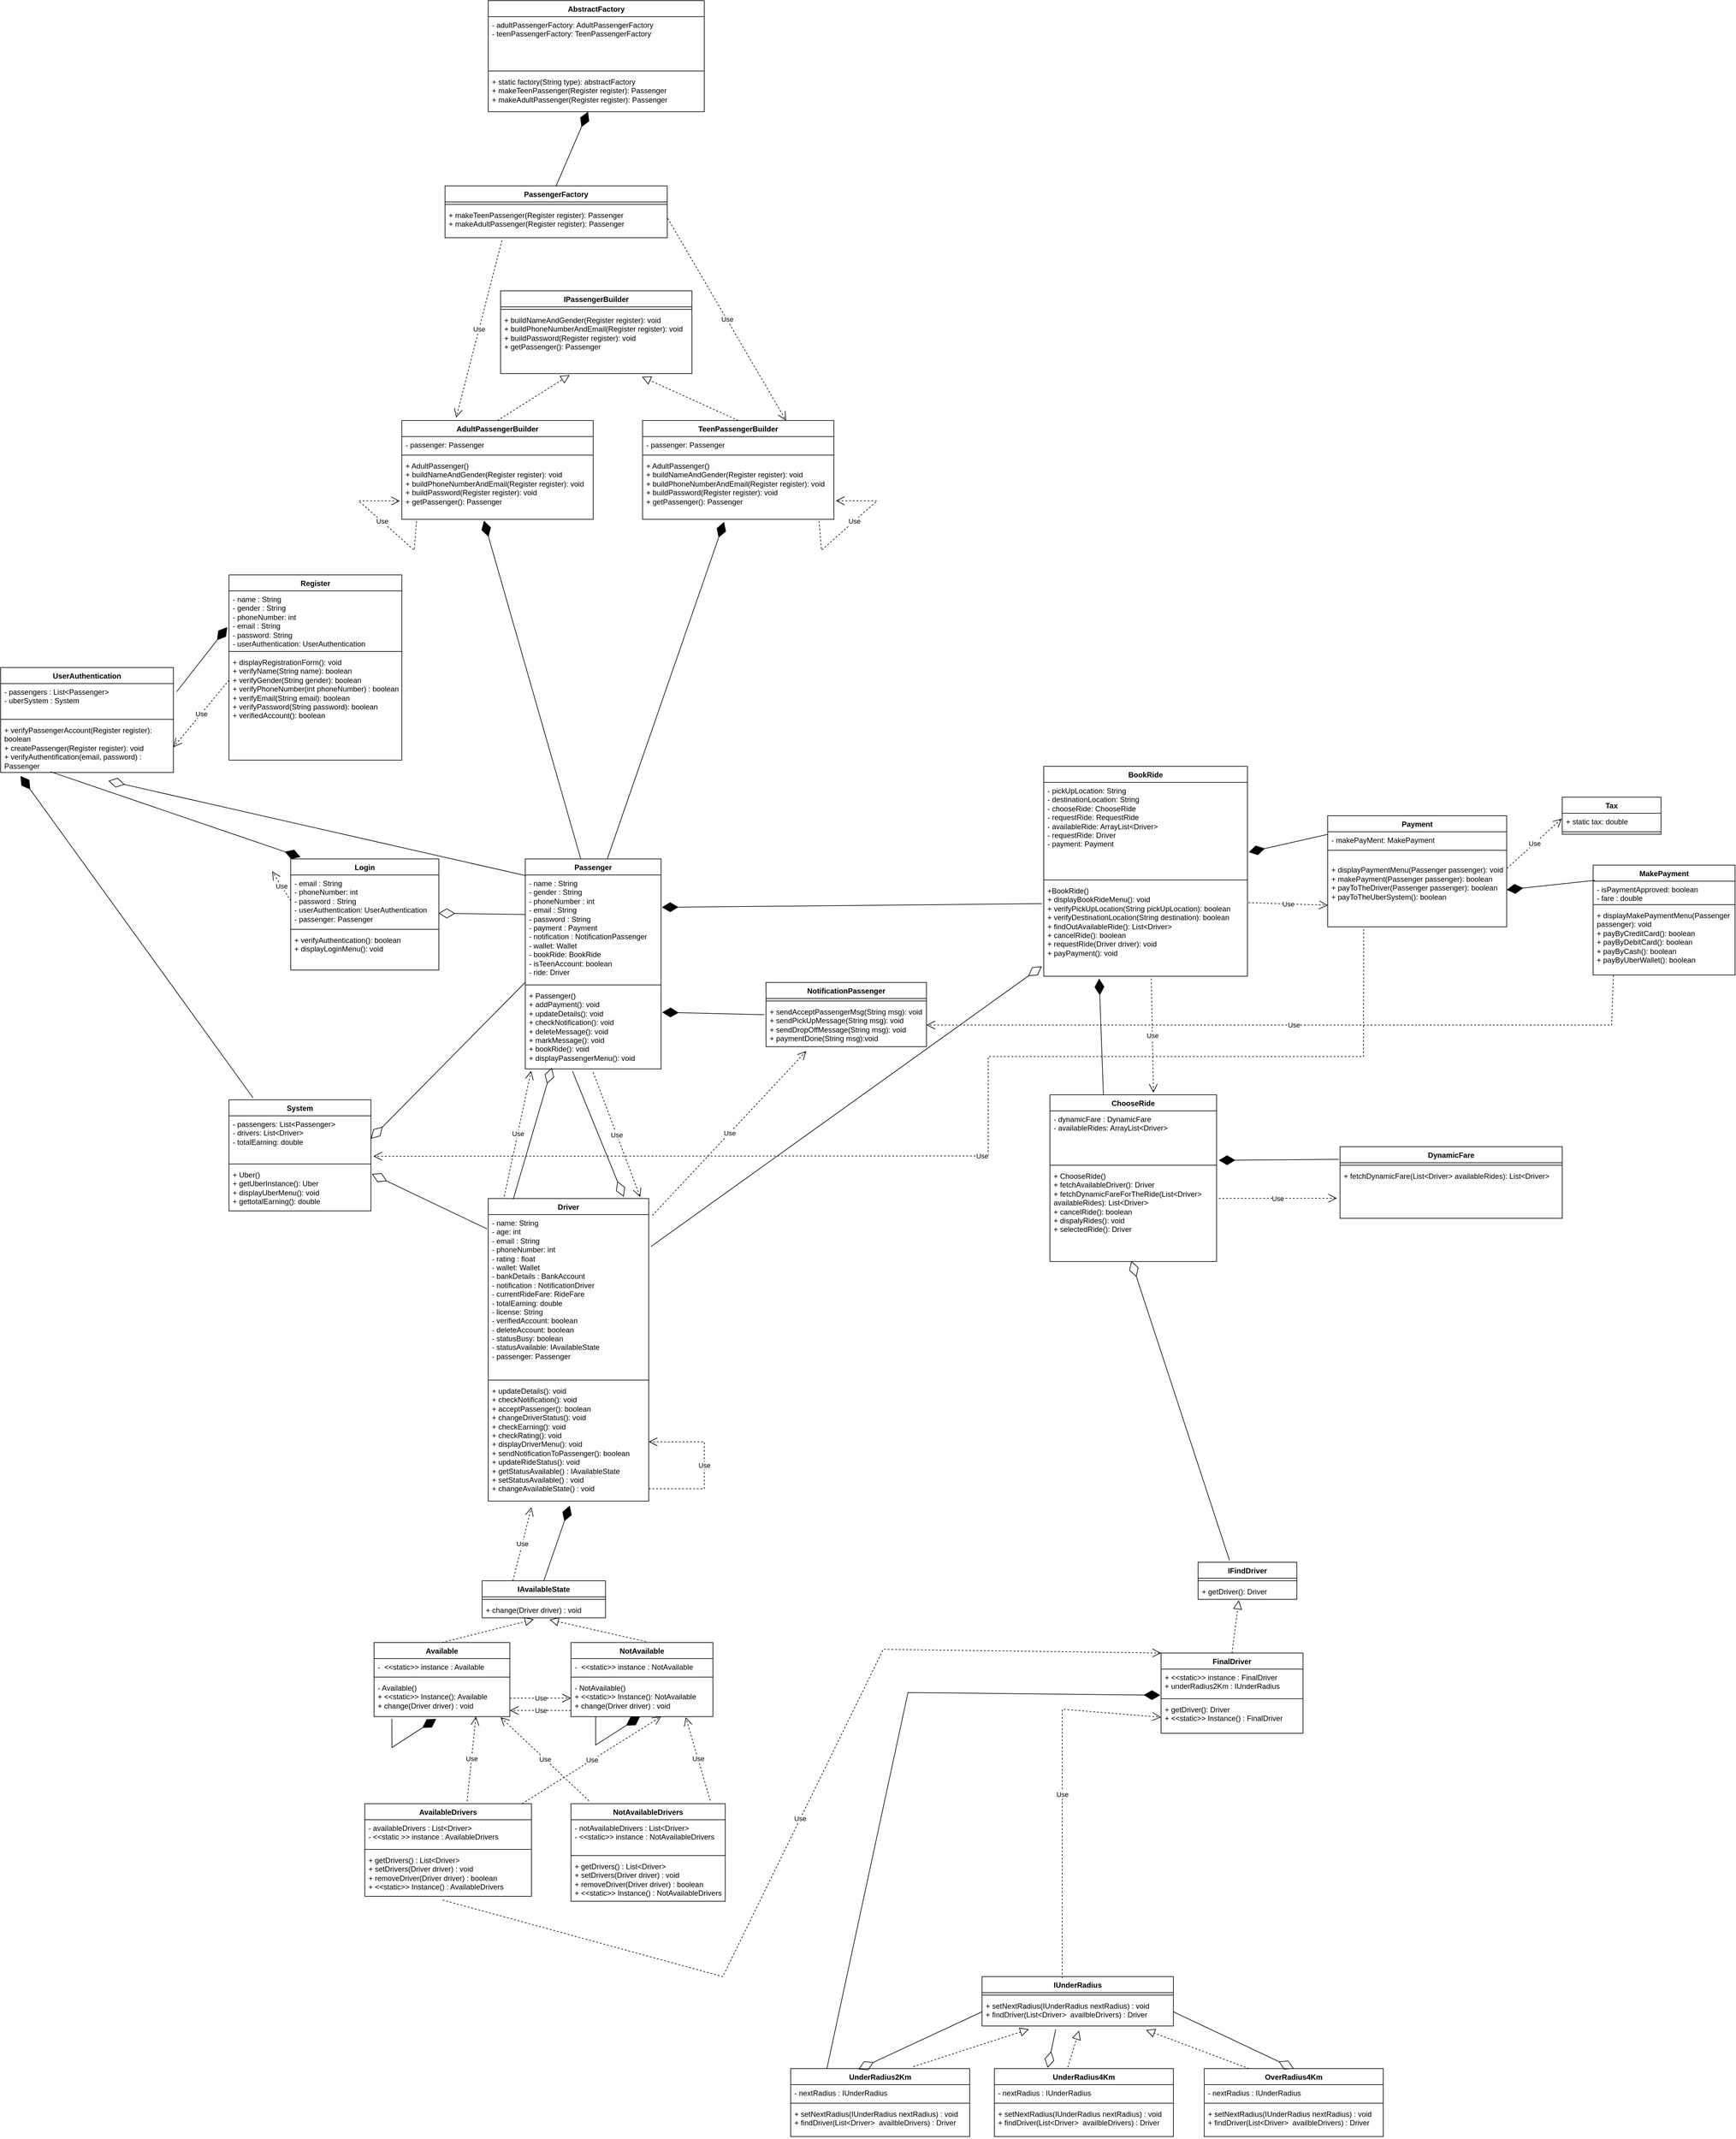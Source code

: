 <mxfile version="24.2.5" type="device">
  <diagram name="Page-1" id="Fh9Sz6j-FSb8X0YWE6Xo">
    <mxGraphModel dx="4350" dy="4270" grid="1" gridSize="10" guides="1" tooltips="1" connect="1" arrows="1" fold="1" page="1" pageScale="1" pageWidth="850" pageHeight="1100" math="0" shadow="0">
      <root>
        <mxCell id="0" />
        <mxCell id="1" parent="0" />
        <mxCell id="HtpKgEydIfdQO6vludZu-1" value="Passenger" style="swimlane;fontStyle=1;align=center;verticalAlign=top;childLayout=stackLayout;horizontal=1;startSize=26;horizontalStack=0;resizeParent=1;resizeParentMax=0;resizeLast=0;collapsible=1;marginBottom=0;whiteSpace=wrap;html=1;" parent="1" vertex="1">
          <mxGeometry x="120" y="210" width="220" height="340" as="geometry" />
        </mxCell>
        <mxCell id="HtpKgEydIfdQO6vludZu-2" value="- name : String&lt;br&gt;- gender : String&lt;br&gt;- phoneNumber : int&lt;br&gt;- email : String&lt;br&gt;- password : String&lt;br&gt;- payment : Payment&lt;br&gt;- notification : NotificationPassenger&lt;br&gt;- wallet: Wallet&lt;br&gt;- bookRide: BookRide&lt;br&gt;- isTeenAccount: boolean&lt;br&gt;- ride: Driver" style="text;strokeColor=none;fillColor=none;align=left;verticalAlign=top;spacingLeft=4;spacingRight=4;overflow=hidden;rotatable=0;points=[[0,0.5],[1,0.5]];portConstraint=eastwest;whiteSpace=wrap;html=1;" parent="HtpKgEydIfdQO6vludZu-1" vertex="1">
          <mxGeometry y="26" width="220" height="174" as="geometry" />
        </mxCell>
        <mxCell id="HtpKgEydIfdQO6vludZu-3" value="" style="line;strokeWidth=1;fillColor=none;align=left;verticalAlign=middle;spacingTop=-1;spacingLeft=3;spacingRight=3;rotatable=0;labelPosition=right;points=[];portConstraint=eastwest;strokeColor=inherit;" parent="HtpKgEydIfdQO6vludZu-1" vertex="1">
          <mxGeometry y="200" width="220" height="8" as="geometry" />
        </mxCell>
        <mxCell id="HtpKgEydIfdQO6vludZu-4" value="+ Passenger()&lt;br&gt;+ addPayment(): void&lt;br&gt;+ updateDetails(): void&lt;br&gt;+ checkNotification(): void&lt;br&gt;+ deleteMessage(): void&lt;br&gt;+ markMessage(): void&lt;br&gt;+ bookRide(): void&lt;br&gt;+ displayPassengerMenu(): void" style="text;strokeColor=none;fillColor=none;align=left;verticalAlign=top;spacingLeft=4;spacingRight=4;overflow=hidden;rotatable=0;points=[[0,0.5],[1,0.5]];portConstraint=eastwest;whiteSpace=wrap;html=1;" parent="HtpKgEydIfdQO6vludZu-1" vertex="1">
          <mxGeometry y="208" width="220" height="132" as="geometry" />
        </mxCell>
        <mxCell id="HtpKgEydIfdQO6vludZu-5" value="Register" style="swimlane;fontStyle=1;align=center;verticalAlign=top;childLayout=stackLayout;horizontal=1;startSize=26;horizontalStack=0;resizeParent=1;resizeParentMax=0;resizeLast=0;collapsible=1;marginBottom=0;whiteSpace=wrap;html=1;" parent="1" vertex="1">
          <mxGeometry x="-360" y="-250" width="280" height="300" as="geometry" />
        </mxCell>
        <mxCell id="HtpKgEydIfdQO6vludZu-6" value="- name : String&lt;br&gt;- gender : String&lt;br&gt;- phoneNumber: int&lt;br&gt;- email : String&lt;br&gt;- password: String&lt;br&gt;- userAuthentication: UserAuthentication" style="text;strokeColor=none;fillColor=none;align=left;verticalAlign=top;spacingLeft=4;spacingRight=4;overflow=hidden;rotatable=0;points=[[0,0.5],[1,0.5]];portConstraint=eastwest;whiteSpace=wrap;html=1;" parent="HtpKgEydIfdQO6vludZu-5" vertex="1">
          <mxGeometry y="26" width="280" height="94" as="geometry" />
        </mxCell>
        <mxCell id="HtpKgEydIfdQO6vludZu-7" value="" style="line;strokeWidth=1;fillColor=none;align=left;verticalAlign=middle;spacingTop=-1;spacingLeft=3;spacingRight=3;rotatable=0;labelPosition=right;points=[];portConstraint=eastwest;strokeColor=inherit;" parent="HtpKgEydIfdQO6vludZu-5" vertex="1">
          <mxGeometry y="120" width="280" height="8" as="geometry" />
        </mxCell>
        <mxCell id="HtpKgEydIfdQO6vludZu-8" value="+ displayRegistrationForm(): void&lt;br&gt;+ verifyName(String name): boolean&lt;br&gt;+ verifyGender(String gender): boolean&lt;br&gt;+ verifyPhoneNumber(int phoneNumber) : boolean&lt;br&gt;+ verifyEmail(String email): boolean&lt;br&gt;+ verifyPassword(String password): boolean&lt;br&gt;+ verifiedAccount(): boolean" style="text;strokeColor=none;fillColor=none;align=left;verticalAlign=top;spacingLeft=4;spacingRight=4;overflow=hidden;rotatable=0;points=[[0,0.5],[1,0.5]];portConstraint=eastwest;whiteSpace=wrap;html=1;" parent="HtpKgEydIfdQO6vludZu-5" vertex="1">
          <mxGeometry y="128" width="280" height="172" as="geometry" />
        </mxCell>
        <mxCell id="HtpKgEydIfdQO6vludZu-9" value="Login" style="swimlane;fontStyle=1;align=center;verticalAlign=top;childLayout=stackLayout;horizontal=1;startSize=26;horizontalStack=0;resizeParent=1;resizeParentMax=0;resizeLast=0;collapsible=1;marginBottom=0;whiteSpace=wrap;html=1;" parent="1" vertex="1">
          <mxGeometry x="-260" y="210" width="240" height="180" as="geometry" />
        </mxCell>
        <mxCell id="HtpKgEydIfdQO6vludZu-10" value="- email : String&lt;br&gt;- phoneNumber: int&lt;br&gt;- password : String&lt;br&gt;- userAuthentication: UserAuthentication&lt;br&gt;- passenger: Passenger" style="text;strokeColor=none;fillColor=none;align=left;verticalAlign=top;spacingLeft=4;spacingRight=4;overflow=hidden;rotatable=0;points=[[0,0.5],[1,0.5]];portConstraint=eastwest;whiteSpace=wrap;html=1;" parent="HtpKgEydIfdQO6vludZu-9" vertex="1">
          <mxGeometry y="26" width="240" height="84" as="geometry" />
        </mxCell>
        <mxCell id="HtpKgEydIfdQO6vludZu-11" value="" style="line;strokeWidth=1;fillColor=none;align=left;verticalAlign=middle;spacingTop=-1;spacingLeft=3;spacingRight=3;rotatable=0;labelPosition=right;points=[];portConstraint=eastwest;strokeColor=inherit;" parent="HtpKgEydIfdQO6vludZu-9" vertex="1">
          <mxGeometry y="110" width="240" height="8" as="geometry" />
        </mxCell>
        <mxCell id="HtpKgEydIfdQO6vludZu-12" value="+ verifyAuthentication(): boolean&lt;br&gt;+ displayLoginMenu(): void" style="text;strokeColor=none;fillColor=none;align=left;verticalAlign=top;spacingLeft=4;spacingRight=4;overflow=hidden;rotatable=0;points=[[0,0.5],[1,0.5]];portConstraint=eastwest;whiteSpace=wrap;html=1;" parent="HtpKgEydIfdQO6vludZu-9" vertex="1">
          <mxGeometry y="118" width="240" height="62" as="geometry" />
        </mxCell>
        <mxCell id="HtpKgEydIfdQO6vludZu-13" value="BookRide" style="swimlane;fontStyle=1;align=center;verticalAlign=top;childLayout=stackLayout;horizontal=1;startSize=26;horizontalStack=0;resizeParent=1;resizeParentMax=0;resizeLast=0;collapsible=1;marginBottom=0;whiteSpace=wrap;html=1;" parent="1" vertex="1">
          <mxGeometry x="960" y="60" width="330" height="340" as="geometry" />
        </mxCell>
        <mxCell id="HtpKgEydIfdQO6vludZu-14" value="- pickUpLocation: String&lt;br&gt;- destinationLocation: String&lt;br&gt;- chooseRide: ChooseRide&lt;br&gt;- requestRide: RequestRide&lt;br&gt;- availableRide: ArrayList&amp;lt;Driver&amp;gt;&lt;br&gt;- requestRide: Driver&lt;br&gt;- payment: Payment" style="text;strokeColor=none;fillColor=none;align=left;verticalAlign=top;spacingLeft=4;spacingRight=4;overflow=hidden;rotatable=0;points=[[0,0.5],[1,0.5]];portConstraint=eastwest;whiteSpace=wrap;html=1;" parent="HtpKgEydIfdQO6vludZu-13" vertex="1">
          <mxGeometry y="26" width="330" height="154" as="geometry" />
        </mxCell>
        <mxCell id="HtpKgEydIfdQO6vludZu-15" value="" style="line;strokeWidth=1;fillColor=none;align=left;verticalAlign=middle;spacingTop=-1;spacingLeft=3;spacingRight=3;rotatable=0;labelPosition=right;points=[];portConstraint=eastwest;strokeColor=inherit;" parent="HtpKgEydIfdQO6vludZu-13" vertex="1">
          <mxGeometry y="180" width="330" height="8" as="geometry" />
        </mxCell>
        <mxCell id="HtpKgEydIfdQO6vludZu-16" value="+BookRide()&lt;br&gt;+ displayBookRideMenu(): void&lt;br&gt;+ verifyPickUpLocation(String pickUpLocation): boolean&lt;br&gt;+ verifyDestinationLocation(String destination): boolean&lt;br&gt;+ findOutAvailableRide(): List&amp;lt;Driver&amp;gt;&lt;br&gt;+ cancelRide(): boolean&lt;br&gt;+ requestRide(Driver driver): void&lt;br&gt;+ payPayment(): void" style="text;strokeColor=none;fillColor=none;align=left;verticalAlign=top;spacingLeft=4;spacingRight=4;overflow=hidden;rotatable=0;points=[[0,0.5],[1,0.5]];portConstraint=eastwest;whiteSpace=wrap;html=1;" parent="HtpKgEydIfdQO6vludZu-13" vertex="1">
          <mxGeometry y="188" width="330" height="152" as="geometry" />
        </mxCell>
        <mxCell id="HtpKgEydIfdQO6vludZu-17" value="System" style="swimlane;fontStyle=1;align=center;verticalAlign=top;childLayout=stackLayout;horizontal=1;startSize=26;horizontalStack=0;resizeParent=1;resizeParentMax=0;resizeLast=0;collapsible=1;marginBottom=0;whiteSpace=wrap;html=1;" parent="1" vertex="1">
          <mxGeometry x="-360" y="600" width="230" height="180" as="geometry" />
        </mxCell>
        <mxCell id="HtpKgEydIfdQO6vludZu-18" value="- passengers: List&amp;lt;Passenger&amp;gt;&lt;br&gt;- drivers: List&amp;lt;Driver&amp;gt;&lt;br&gt;- totalEarning: double" style="text;strokeColor=none;fillColor=none;align=left;verticalAlign=top;spacingLeft=4;spacingRight=4;overflow=hidden;rotatable=0;points=[[0,0.5],[1,0.5]];portConstraint=eastwest;whiteSpace=wrap;html=1;" parent="HtpKgEydIfdQO6vludZu-17" vertex="1">
          <mxGeometry y="26" width="230" height="74" as="geometry" />
        </mxCell>
        <mxCell id="HtpKgEydIfdQO6vludZu-19" value="" style="line;strokeWidth=1;fillColor=none;align=left;verticalAlign=middle;spacingTop=-1;spacingLeft=3;spacingRight=3;rotatable=0;labelPosition=right;points=[];portConstraint=eastwest;strokeColor=inherit;" parent="HtpKgEydIfdQO6vludZu-17" vertex="1">
          <mxGeometry y="100" width="230" height="8" as="geometry" />
        </mxCell>
        <mxCell id="HtpKgEydIfdQO6vludZu-20" value="+ Uber()&lt;br&gt;+ getUberInstance(): Uber&lt;br&gt;+ displayUberMenu(): void&lt;br&gt;+ gettotalEarning(): double" style="text;strokeColor=none;fillColor=none;align=left;verticalAlign=top;spacingLeft=4;spacingRight=4;overflow=hidden;rotatable=0;points=[[0,0.5],[1,0.5]];portConstraint=eastwest;whiteSpace=wrap;html=1;" parent="HtpKgEydIfdQO6vludZu-17" vertex="1">
          <mxGeometry y="108" width="230" height="72" as="geometry" />
        </mxCell>
        <mxCell id="HtpKgEydIfdQO6vludZu-21" value="Payment" style="swimlane;fontStyle=1;align=center;verticalAlign=top;childLayout=stackLayout;horizontal=1;startSize=26;horizontalStack=0;resizeParent=1;resizeParentMax=0;resizeLast=0;collapsible=1;marginBottom=0;whiteSpace=wrap;html=1;" parent="1" vertex="1">
          <mxGeometry x="1420" y="140" width="290" height="180" as="geometry" />
        </mxCell>
        <mxCell id="HtpKgEydIfdQO6vludZu-22" value="- makePayMent: MakePayment&lt;br&gt;" style="text;strokeColor=none;fillColor=none;align=left;verticalAlign=top;spacingLeft=4;spacingRight=4;overflow=hidden;rotatable=0;points=[[0,0.5],[1,0.5]];portConstraint=eastwest;whiteSpace=wrap;html=1;" parent="HtpKgEydIfdQO6vludZu-21" vertex="1">
          <mxGeometry y="26" width="290" height="26" as="geometry" />
        </mxCell>
        <mxCell id="HtpKgEydIfdQO6vludZu-23" value="" style="line;strokeWidth=1;fillColor=none;align=left;verticalAlign=middle;spacingTop=-1;spacingLeft=3;spacingRight=3;rotatable=0;labelPosition=right;points=[];portConstraint=eastwest;strokeColor=inherit;" parent="HtpKgEydIfdQO6vludZu-21" vertex="1">
          <mxGeometry y="52" width="290" height="8" as="geometry" />
        </mxCell>
        <mxCell id="HtpKgEydIfdQO6vludZu-24" value="&lt;br&gt;+ displayPaymentMenu(Passenger passenger): void&lt;br&gt;+ makePayment(Passenger passenger): boolean&lt;br&gt;+ payToTheDriver(Passenger passenger): boolean&lt;br&gt;+ payToTheUberSystem(): boolean" style="text;strokeColor=none;fillColor=none;align=left;verticalAlign=top;spacingLeft=4;spacingRight=4;overflow=hidden;rotatable=0;points=[[0,0.5],[1,0.5]];portConstraint=eastwest;whiteSpace=wrap;html=1;" parent="HtpKgEydIfdQO6vludZu-21" vertex="1">
          <mxGeometry y="60" width="290" height="120" as="geometry" />
        </mxCell>
        <mxCell id="HtpKgEydIfdQO6vludZu-25" value="NotificationPassenger" style="swimlane;fontStyle=1;align=center;verticalAlign=top;childLayout=stackLayout;horizontal=1;startSize=26;horizontalStack=0;resizeParent=1;resizeParentMax=0;resizeLast=0;collapsible=1;marginBottom=0;whiteSpace=wrap;html=1;" parent="1" vertex="1">
          <mxGeometry x="510" y="410" width="260" height="104" as="geometry" />
        </mxCell>
        <mxCell id="HtpKgEydIfdQO6vludZu-27" value="" style="line;strokeWidth=1;fillColor=none;align=left;verticalAlign=middle;spacingTop=-1;spacingLeft=3;spacingRight=3;rotatable=0;labelPosition=right;points=[];portConstraint=eastwest;strokeColor=inherit;" parent="HtpKgEydIfdQO6vludZu-25" vertex="1">
          <mxGeometry y="26" width="260" height="8" as="geometry" />
        </mxCell>
        <mxCell id="HtpKgEydIfdQO6vludZu-28" value="+ sendAcceptPassengerMsg(String msg): void&lt;br&gt;+ sendPickUpMessage(String msg): void&lt;br&gt;+ sendDropOffMessage(String msg): void&lt;br&gt;+ paymentDone(String msg):void&amp;nbsp;" style="text;strokeColor=none;fillColor=none;align=left;verticalAlign=top;spacingLeft=4;spacingRight=4;overflow=hidden;rotatable=0;points=[[0,0.5],[1,0.5]];portConstraint=eastwest;whiteSpace=wrap;html=1;" parent="HtpKgEydIfdQO6vludZu-25" vertex="1">
          <mxGeometry y="34" width="260" height="70" as="geometry" />
        </mxCell>
        <mxCell id="HtpKgEydIfdQO6vludZu-33" value="ChooseRide" style="swimlane;fontStyle=1;align=center;verticalAlign=top;childLayout=stackLayout;horizontal=1;startSize=26;horizontalStack=0;resizeParent=1;resizeParentMax=0;resizeLast=0;collapsible=1;marginBottom=0;whiteSpace=wrap;html=1;" parent="1" vertex="1">
          <mxGeometry x="970" y="592" width="270" height="270" as="geometry" />
        </mxCell>
        <mxCell id="HtpKgEydIfdQO6vludZu-34" value="- dynamicFare : DynamicFare&lt;br&gt;- availableRides: ArrayList&amp;lt;Driver&amp;gt;" style="text;strokeColor=none;fillColor=none;align=left;verticalAlign=top;spacingLeft=4;spacingRight=4;overflow=hidden;rotatable=0;points=[[0,0.5],[1,0.5]];portConstraint=eastwest;whiteSpace=wrap;html=1;" parent="HtpKgEydIfdQO6vludZu-33" vertex="1">
          <mxGeometry y="26" width="270" height="84" as="geometry" />
        </mxCell>
        <mxCell id="HtpKgEydIfdQO6vludZu-35" value="" style="line;strokeWidth=1;fillColor=none;align=left;verticalAlign=middle;spacingTop=-1;spacingLeft=3;spacingRight=3;rotatable=0;labelPosition=right;points=[];portConstraint=eastwest;strokeColor=inherit;" parent="HtpKgEydIfdQO6vludZu-33" vertex="1">
          <mxGeometry y="110" width="270" height="8" as="geometry" />
        </mxCell>
        <mxCell id="HtpKgEydIfdQO6vludZu-36" value="+ ChooseRide()&lt;br&gt;+ fetchAvailableDriver(): Driver&lt;br&gt;+ fetchDynamicFareForTheRide(List&amp;lt;Driver&amp;gt; availableRides): List&amp;lt;Driver&amp;gt;&lt;br&gt;+ cancelRide(): boolean&lt;br&gt;+ dispalyRides(): void&lt;br&gt;+ selectedRide(): Driver" style="text;strokeColor=none;fillColor=none;align=left;verticalAlign=top;spacingLeft=4;spacingRight=4;overflow=hidden;rotatable=0;points=[[0,0.5],[1,0.5]];portConstraint=eastwest;whiteSpace=wrap;html=1;" parent="HtpKgEydIfdQO6vludZu-33" vertex="1">
          <mxGeometry y="118" width="270" height="152" as="geometry" />
        </mxCell>
        <mxCell id="HtpKgEydIfdQO6vludZu-37" value="DynamicFare" style="swimlane;fontStyle=1;align=center;verticalAlign=top;childLayout=stackLayout;horizontal=1;startSize=26;horizontalStack=0;resizeParent=1;resizeParentMax=0;resizeLast=0;collapsible=1;marginBottom=0;whiteSpace=wrap;html=1;" parent="1" vertex="1">
          <mxGeometry x="1440" y="676" width="360" height="116" as="geometry" />
        </mxCell>
        <mxCell id="HtpKgEydIfdQO6vludZu-39" value="" style="line;strokeWidth=1;fillColor=none;align=left;verticalAlign=middle;spacingTop=-1;spacingLeft=3;spacingRight=3;rotatable=0;labelPosition=right;points=[];portConstraint=eastwest;strokeColor=inherit;" parent="HtpKgEydIfdQO6vludZu-37" vertex="1">
          <mxGeometry y="26" width="360" height="8" as="geometry" />
        </mxCell>
        <mxCell id="HtpKgEydIfdQO6vludZu-40" value="+ fetchDynamicFare(List&amp;lt;Driver&amp;gt; availableRides): List&amp;lt;Driver&amp;gt;&amp;nbsp;" style="text;strokeColor=none;fillColor=none;align=left;verticalAlign=top;spacingLeft=4;spacingRight=4;overflow=hidden;rotatable=0;points=[[0,0.5],[1,0.5]];portConstraint=eastwest;whiteSpace=wrap;html=1;" parent="HtpKgEydIfdQO6vludZu-37" vertex="1">
          <mxGeometry y="34" width="360" height="82" as="geometry" />
        </mxCell>
        <mxCell id="HtpKgEydIfdQO6vludZu-45" value="Driver" style="swimlane;fontStyle=1;align=center;verticalAlign=top;childLayout=stackLayout;horizontal=1;startSize=26;horizontalStack=0;resizeParent=1;resizeParentMax=0;resizeLast=0;collapsible=1;marginBottom=0;whiteSpace=wrap;html=1;" parent="1" vertex="1">
          <mxGeometry x="60" y="760" width="260" height="490" as="geometry" />
        </mxCell>
        <mxCell id="HtpKgEydIfdQO6vludZu-46" value="- name: String&lt;br&gt;- age: int&lt;br&gt;- email : String&lt;br&gt;- phoneNumber: int&lt;br&gt;- rating : float&lt;br&gt;- wallet: Wallet&lt;br&gt;- bankDetails : BankAccount&lt;br&gt;- notification : NotificationDriver&lt;br&gt;- currentRideFare: RideFare&lt;br&gt;- totalEarning: double&lt;br&gt;- license: String&lt;br&gt;- verifiedAccount: boolean&lt;br&gt;- deleteAccount: boolean&lt;br&gt;- statusBusy: boolean&lt;br&gt;- statusAvailable: IAvailableState&lt;br&gt;- passenger: Passenger" style="text;strokeColor=none;fillColor=none;align=left;verticalAlign=top;spacingLeft=4;spacingRight=4;overflow=hidden;rotatable=0;points=[[0,0.5],[1,0.5]];portConstraint=eastwest;whiteSpace=wrap;html=1;" parent="HtpKgEydIfdQO6vludZu-45" vertex="1">
          <mxGeometry y="26" width="260" height="264" as="geometry" />
        </mxCell>
        <mxCell id="HtpKgEydIfdQO6vludZu-47" value="" style="line;strokeWidth=1;fillColor=none;align=left;verticalAlign=middle;spacingTop=-1;spacingLeft=3;spacingRight=3;rotatable=0;labelPosition=right;points=[];portConstraint=eastwest;strokeColor=inherit;" parent="HtpKgEydIfdQO6vludZu-45" vertex="1">
          <mxGeometry y="290" width="260" height="8" as="geometry" />
        </mxCell>
        <mxCell id="HtpKgEydIfdQO6vludZu-48" value="+ updateDetails(): void&lt;br&gt;+ checkNotification(): void&lt;br&gt;+ acceptPassenger(): boolean&lt;br&gt;+ changeDriverStatus(): void&lt;br&gt;+ checkEarning(): void&lt;br&gt;+ checkRating(): void&lt;br&gt;+ displayDriverMenu(): void&lt;br&gt;+ sendNotificationToPassenger(): boolean&lt;br&gt;+ updateRideStatus(): void&amp;nbsp;&lt;div&gt;+ getStatusAvailable() : IAvailableState&lt;/div&gt;&lt;div&gt;+ setStatusAvailable() : void&lt;/div&gt;&lt;div&gt;+ changeAvailableState() : void&amp;nbsp;&lt;/div&gt;" style="text;strokeColor=none;fillColor=none;align=left;verticalAlign=top;spacingLeft=4;spacingRight=4;overflow=hidden;rotatable=0;points=[[0,0.5],[1,0.5]];portConstraint=eastwest;whiteSpace=wrap;html=1;" parent="HtpKgEydIfdQO6vludZu-45" vertex="1">
          <mxGeometry y="298" width="260" height="192" as="geometry" />
        </mxCell>
        <mxCell id="HtpKgEydIfdQO6vludZu-49" value="Use" style="endArrow=open;endSize=12;dashed=1;html=1;rounded=0;exitX=0.528;exitY=1.025;exitDx=0;exitDy=0;exitPerimeter=0;entryX=0.621;entryY=-0.013;entryDx=0;entryDy=0;entryPerimeter=0;" parent="1" source="HtpKgEydIfdQO6vludZu-16" target="HtpKgEydIfdQO6vludZu-33" edge="1">
          <mxGeometry width="160" relative="1" as="geometry">
            <mxPoint x="1090" y="450" as="sourcePoint" />
            <mxPoint x="1250" y="450" as="targetPoint" />
          </mxGeometry>
        </mxCell>
        <mxCell id="HtpKgEydIfdQO6vludZu-50" value="" style="endArrow=diamondThin;endFill=1;endSize=24;html=1;rounded=0;exitX=0.321;exitY=0.002;exitDx=0;exitDy=0;exitPerimeter=0;entryX=0.272;entryY=1.025;entryDx=0;entryDy=0;entryPerimeter=0;" parent="1" source="HtpKgEydIfdQO6vludZu-33" target="HtpKgEydIfdQO6vludZu-16" edge="1">
          <mxGeometry width="160" relative="1" as="geometry">
            <mxPoint x="1020" y="490" as="sourcePoint" />
            <mxPoint x="1180" y="490" as="targetPoint" />
          </mxGeometry>
        </mxCell>
        <mxCell id="HtpKgEydIfdQO6vludZu-51" value="UserAuthentication" style="swimlane;fontStyle=1;align=center;verticalAlign=top;childLayout=stackLayout;horizontal=1;startSize=26;horizontalStack=0;resizeParent=1;resizeParentMax=0;resizeLast=0;collapsible=1;marginBottom=0;whiteSpace=wrap;html=1;" parent="1" vertex="1">
          <mxGeometry x="-730" y="-100" width="280" height="170" as="geometry" />
        </mxCell>
        <mxCell id="HtpKgEydIfdQO6vludZu-52" value="- passengers : List&amp;lt;Passenger&amp;gt;&lt;br&gt;- uberSystem : System" style="text;strokeColor=none;fillColor=none;align=left;verticalAlign=top;spacingLeft=4;spacingRight=4;overflow=hidden;rotatable=0;points=[[0,0.5],[1,0.5]];portConstraint=eastwest;whiteSpace=wrap;html=1;" parent="HtpKgEydIfdQO6vludZu-51" vertex="1">
          <mxGeometry y="26" width="280" height="54" as="geometry" />
        </mxCell>
        <mxCell id="HtpKgEydIfdQO6vludZu-53" value="" style="line;strokeWidth=1;fillColor=none;align=left;verticalAlign=middle;spacingTop=-1;spacingLeft=3;spacingRight=3;rotatable=0;labelPosition=right;points=[];portConstraint=eastwest;strokeColor=inherit;" parent="HtpKgEydIfdQO6vludZu-51" vertex="1">
          <mxGeometry y="80" width="280" height="8" as="geometry" />
        </mxCell>
        <mxCell id="HtpKgEydIfdQO6vludZu-54" value="+ verifyPassengerAccount(Register register): boolean&lt;br&gt;+ createPassenger(Register register): void&lt;br&gt;+ verifyAuthentification(email, password) : Passenger" style="text;strokeColor=none;fillColor=none;align=left;verticalAlign=top;spacingLeft=4;spacingRight=4;overflow=hidden;rotatable=0;points=[[0,0.5],[1,0.5]];portConstraint=eastwest;whiteSpace=wrap;html=1;" parent="HtpKgEydIfdQO6vludZu-51" vertex="1">
          <mxGeometry y="88" width="280" height="82" as="geometry" />
        </mxCell>
        <mxCell id="HtpKgEydIfdQO6vludZu-55" value="" style="endArrow=diamondThin;endFill=1;endSize=24;html=1;rounded=0;exitX=1.018;exitY=0.25;exitDx=0;exitDy=0;exitPerimeter=0;entryX=-0.01;entryY=0.623;entryDx=0;entryDy=0;entryPerimeter=0;" parent="1" source="HtpKgEydIfdQO6vludZu-52" target="HtpKgEydIfdQO6vludZu-6" edge="1">
          <mxGeometry width="160" relative="1" as="geometry">
            <mxPoint x="-50" y="-100" as="sourcePoint" />
            <mxPoint x="110" y="-100" as="targetPoint" />
          </mxGeometry>
        </mxCell>
        <mxCell id="HtpKgEydIfdQO6vludZu-57" value="Use" style="endArrow=open;endSize=12;dashed=1;html=1;rounded=0;entryX=1;entryY=0.5;entryDx=0;entryDy=0;exitX=0;exitY=0.248;exitDx=0;exitDy=0;exitPerimeter=0;" parent="1" source="HtpKgEydIfdQO6vludZu-8" target="HtpKgEydIfdQO6vludZu-54" edge="1">
          <mxGeometry width="160" relative="1" as="geometry">
            <mxPoint x="-60" y="10" as="sourcePoint" />
            <mxPoint x="100" y="10" as="targetPoint" />
          </mxGeometry>
        </mxCell>
        <mxCell id="HtpKgEydIfdQO6vludZu-58" value="" style="endArrow=diamondThin;endFill=0;endSize=24;html=1;rounded=0;exitX=0.003;exitY=0.006;exitDx=0;exitDy=0;exitPerimeter=0;entryX=0.624;entryY=1.165;entryDx=0;entryDy=0;entryPerimeter=0;" parent="1" source="HtpKgEydIfdQO6vludZu-2" target="HtpKgEydIfdQO6vludZu-54" edge="1">
          <mxGeometry width="160" relative="1" as="geometry">
            <mxPoint x="-190" y="180" as="sourcePoint" />
            <mxPoint x="-30" y="180" as="targetPoint" />
          </mxGeometry>
        </mxCell>
        <mxCell id="HtpKgEydIfdQO6vludZu-59" value="" style="endArrow=diamondThin;endFill=1;endSize=24;html=1;rounded=0;exitX=0.288;exitY=0.984;exitDx=0;exitDy=0;exitPerimeter=0;entryX=0.066;entryY=-0.017;entryDx=0;entryDy=0;entryPerimeter=0;" parent="1" source="HtpKgEydIfdQO6vludZu-54" target="HtpKgEydIfdQO6vludZu-9" edge="1">
          <mxGeometry width="160" relative="1" as="geometry">
            <mxPoint x="-330" y="130" as="sourcePoint" />
            <mxPoint x="-170" y="130" as="targetPoint" />
          </mxGeometry>
        </mxCell>
        <mxCell id="HtpKgEydIfdQO6vludZu-60" value="AdultPassengerBuilder" style="swimlane;fontStyle=1;align=center;verticalAlign=top;childLayout=stackLayout;horizontal=1;startSize=26;horizontalStack=0;resizeParent=1;resizeParentMax=0;resizeLast=0;collapsible=1;marginBottom=0;whiteSpace=wrap;html=1;" parent="1" vertex="1">
          <mxGeometry x="-80" y="-500" width="310" height="160" as="geometry" />
        </mxCell>
        <mxCell id="HtpKgEydIfdQO6vludZu-61" value="- passenger: Passenger" style="text;strokeColor=none;fillColor=none;align=left;verticalAlign=top;spacingLeft=4;spacingRight=4;overflow=hidden;rotatable=0;points=[[0,0.5],[1,0.5]];portConstraint=eastwest;whiteSpace=wrap;html=1;" parent="HtpKgEydIfdQO6vludZu-60" vertex="1">
          <mxGeometry y="26" width="310" height="26" as="geometry" />
        </mxCell>
        <mxCell id="HtpKgEydIfdQO6vludZu-62" value="" style="line;strokeWidth=1;fillColor=none;align=left;verticalAlign=middle;spacingTop=-1;spacingLeft=3;spacingRight=3;rotatable=0;labelPosition=right;points=[];portConstraint=eastwest;strokeColor=inherit;" parent="HtpKgEydIfdQO6vludZu-60" vertex="1">
          <mxGeometry y="52" width="310" height="8" as="geometry" />
        </mxCell>
        <mxCell id="HtpKgEydIfdQO6vludZu-63" value="+ AdultPassenger()&lt;br&gt;+ buildNameAndGender(Register register): void&lt;br&gt;+ buildPhoneNumberAndEmail(Register register): void&lt;br&gt;+ buildPassword(Register register): void&lt;br&gt;+ getPassenger(): Passenger" style="text;strokeColor=none;fillColor=none;align=left;verticalAlign=top;spacingLeft=4;spacingRight=4;overflow=hidden;rotatable=0;points=[[0,0.5],[1,0.5]];portConstraint=eastwest;whiteSpace=wrap;html=1;" parent="HtpKgEydIfdQO6vludZu-60" vertex="1">
          <mxGeometry y="60" width="310" height="100" as="geometry" />
        </mxCell>
        <mxCell id="HtpKgEydIfdQO6vludZu-96" value="Use" style="endArrow=open;endSize=12;dashed=1;html=1;rounded=0;exitX=0.077;exitY=1.032;exitDx=0;exitDy=0;exitPerimeter=0;entryX=-0.01;entryY=0.702;entryDx=0;entryDy=0;entryPerimeter=0;" parent="HtpKgEydIfdQO6vludZu-60" source="HtpKgEydIfdQO6vludZu-63" target="HtpKgEydIfdQO6vludZu-63" edge="1">
          <mxGeometry width="160" relative="1" as="geometry">
            <mxPoint y="180" as="sourcePoint" />
            <mxPoint x="160" y="180" as="targetPoint" />
            <Array as="points">
              <mxPoint x="20" y="210" />
              <mxPoint x="-70" y="130" />
            </Array>
          </mxGeometry>
        </mxCell>
        <mxCell id="HtpKgEydIfdQO6vludZu-64" value="IPassengerBuilder" style="swimlane;fontStyle=1;align=center;verticalAlign=top;childLayout=stackLayout;horizontal=1;startSize=26;horizontalStack=0;resizeParent=1;resizeParentMax=0;resizeLast=0;collapsible=1;marginBottom=0;whiteSpace=wrap;html=1;" parent="1" vertex="1">
          <mxGeometry x="80" y="-710" width="310" height="134" as="geometry" />
        </mxCell>
        <mxCell id="HtpKgEydIfdQO6vludZu-66" value="" style="line;strokeWidth=1;fillColor=none;align=left;verticalAlign=middle;spacingTop=-1;spacingLeft=3;spacingRight=3;rotatable=0;labelPosition=right;points=[];portConstraint=eastwest;strokeColor=inherit;" parent="HtpKgEydIfdQO6vludZu-64" vertex="1">
          <mxGeometry y="26" width="310" height="8" as="geometry" />
        </mxCell>
        <mxCell id="HtpKgEydIfdQO6vludZu-67" value="+ buildNameAndGender(Register register): void&lt;br style=&quot;border-color: var(--border-color);&quot;&gt;+ buildPhoneNumberAndEmail(Register register): void&lt;br style=&quot;border-color: var(--border-color);&quot;&gt;+ buildPassword(Register register): void&lt;br&gt;+ getPassenger(): Passenger" style="text;strokeColor=none;fillColor=none;align=left;verticalAlign=top;spacingLeft=4;spacingRight=4;overflow=hidden;rotatable=0;points=[[0,0.5],[1,0.5]];portConstraint=eastwest;whiteSpace=wrap;html=1;" parent="HtpKgEydIfdQO6vludZu-64" vertex="1">
          <mxGeometry y="34" width="310" height="100" as="geometry" />
        </mxCell>
        <mxCell id="HtpKgEydIfdQO6vludZu-68" value="PassengerFactory" style="swimlane;fontStyle=1;align=center;verticalAlign=top;childLayout=stackLayout;horizontal=1;startSize=26;horizontalStack=0;resizeParent=1;resizeParentMax=0;resizeLast=0;collapsible=1;marginBottom=0;whiteSpace=wrap;html=1;" parent="1" vertex="1">
          <mxGeometry x="-10" y="-880" width="360" height="84" as="geometry" />
        </mxCell>
        <mxCell id="HtpKgEydIfdQO6vludZu-70" value="" style="line;strokeWidth=1;fillColor=none;align=left;verticalAlign=middle;spacingTop=-1;spacingLeft=3;spacingRight=3;rotatable=0;labelPosition=right;points=[];portConstraint=eastwest;strokeColor=inherit;" parent="HtpKgEydIfdQO6vludZu-68" vertex="1">
          <mxGeometry y="26" width="360" height="8" as="geometry" />
        </mxCell>
        <mxCell id="HtpKgEydIfdQO6vludZu-71" value="+ makeTeenPassenger(Register register): Passenger&lt;br style=&quot;border-color: var(--border-color);&quot;&gt;+ makeAdultPassenger(Register register): Passenger" style="text;strokeColor=none;fillColor=none;align=left;verticalAlign=top;spacingLeft=4;spacingRight=4;overflow=hidden;rotatable=0;points=[[0,0.5],[1,0.5]];portConstraint=eastwest;whiteSpace=wrap;html=1;" parent="HtpKgEydIfdQO6vludZu-68" vertex="1">
          <mxGeometry y="34" width="360" height="50" as="geometry" />
        </mxCell>
        <mxCell id="HtpKgEydIfdQO6vludZu-79" value="AbstractFactory" style="swimlane;fontStyle=1;align=center;verticalAlign=top;childLayout=stackLayout;horizontal=1;startSize=26;horizontalStack=0;resizeParent=1;resizeParentMax=0;resizeLast=0;collapsible=1;marginBottom=0;whiteSpace=wrap;html=1;" parent="1" vertex="1">
          <mxGeometry x="60" y="-1180" width="350" height="180" as="geometry" />
        </mxCell>
        <mxCell id="HtpKgEydIfdQO6vludZu-80" value="- adultPassengerFactory: AdultPassengerFactory&lt;br&gt;- teenPassengerFactory: TeenPassengerFactory" style="text;strokeColor=none;fillColor=none;align=left;verticalAlign=top;spacingLeft=4;spacingRight=4;overflow=hidden;rotatable=0;points=[[0,0.5],[1,0.5]];portConstraint=eastwest;whiteSpace=wrap;html=1;" parent="HtpKgEydIfdQO6vludZu-79" vertex="1">
          <mxGeometry y="26" width="350" height="84" as="geometry" />
        </mxCell>
        <mxCell id="HtpKgEydIfdQO6vludZu-81" value="" style="line;strokeWidth=1;fillColor=none;align=left;verticalAlign=middle;spacingTop=-1;spacingLeft=3;spacingRight=3;rotatable=0;labelPosition=right;points=[];portConstraint=eastwest;strokeColor=inherit;" parent="HtpKgEydIfdQO6vludZu-79" vertex="1">
          <mxGeometry y="110" width="350" height="8" as="geometry" />
        </mxCell>
        <mxCell id="HtpKgEydIfdQO6vludZu-82" value="+ static factory(String type): abstractFactory&lt;br&gt;+ makeTeenPassenger(Register register): Passenger&lt;br&gt;+ makeAdultPassenger(Register register): Passenger" style="text;strokeColor=none;fillColor=none;align=left;verticalAlign=top;spacingLeft=4;spacingRight=4;overflow=hidden;rotatable=0;points=[[0,0.5],[1,0.5]];portConstraint=eastwest;whiteSpace=wrap;html=1;" parent="HtpKgEydIfdQO6vludZu-79" vertex="1">
          <mxGeometry y="118" width="350" height="62" as="geometry" />
        </mxCell>
        <mxCell id="HtpKgEydIfdQO6vludZu-83" value="TeenPassengerBuilder" style="swimlane;fontStyle=1;align=center;verticalAlign=top;childLayout=stackLayout;horizontal=1;startSize=26;horizontalStack=0;resizeParent=1;resizeParentMax=0;resizeLast=0;collapsible=1;marginBottom=0;whiteSpace=wrap;html=1;" parent="1" vertex="1">
          <mxGeometry x="310" y="-500" width="310" height="160" as="geometry" />
        </mxCell>
        <mxCell id="HtpKgEydIfdQO6vludZu-84" value="- passenger: Passenger" style="text;strokeColor=none;fillColor=none;align=left;verticalAlign=top;spacingLeft=4;spacingRight=4;overflow=hidden;rotatable=0;points=[[0,0.5],[1,0.5]];portConstraint=eastwest;whiteSpace=wrap;html=1;" parent="HtpKgEydIfdQO6vludZu-83" vertex="1">
          <mxGeometry y="26" width="310" height="26" as="geometry" />
        </mxCell>
        <mxCell id="HtpKgEydIfdQO6vludZu-85" value="" style="line;strokeWidth=1;fillColor=none;align=left;verticalAlign=middle;spacingTop=-1;spacingLeft=3;spacingRight=3;rotatable=0;labelPosition=right;points=[];portConstraint=eastwest;strokeColor=inherit;" parent="HtpKgEydIfdQO6vludZu-83" vertex="1">
          <mxGeometry y="52" width="310" height="8" as="geometry" />
        </mxCell>
        <mxCell id="HtpKgEydIfdQO6vludZu-86" value="+ AdultPassenger()&lt;br&gt;+ buildNameAndGender(Register register): void&lt;br&gt;+ buildPhoneNumberAndEmail(Register register): void&lt;br&gt;+ buildPassword(Register register): void&lt;br&gt;+ getPassenger(): Passenger" style="text;strokeColor=none;fillColor=none;align=left;verticalAlign=top;spacingLeft=4;spacingRight=4;overflow=hidden;rotatable=0;points=[[0,0.5],[1,0.5]];portConstraint=eastwest;whiteSpace=wrap;html=1;" parent="HtpKgEydIfdQO6vludZu-83" vertex="1">
          <mxGeometry y="60" width="310" height="100" as="geometry" />
        </mxCell>
        <mxCell id="HtpKgEydIfdQO6vludZu-88" value="" style="endArrow=diamondThin;endFill=1;endSize=24;html=1;rounded=0;exitX=0.409;exitY=0.001;exitDx=0;exitDy=0;exitPerimeter=0;entryX=0.429;entryY=1.023;entryDx=0;entryDy=0;entryPerimeter=0;" parent="1" source="HtpKgEydIfdQO6vludZu-1" target="HtpKgEydIfdQO6vludZu-63" edge="1">
          <mxGeometry width="160" relative="1" as="geometry">
            <mxPoint x="170" y="160" as="sourcePoint" />
            <mxPoint x="380" y="80" as="targetPoint" />
          </mxGeometry>
        </mxCell>
        <mxCell id="HtpKgEydIfdQO6vludZu-89" value="" style="endArrow=diamondThin;endFill=1;endSize=24;html=1;rounded=0;exitX=0.605;exitY=-0.002;exitDx=0;exitDy=0;exitPerimeter=0;entryX=0.426;entryY=1.043;entryDx=0;entryDy=0;entryPerimeter=0;" parent="1" source="HtpKgEydIfdQO6vludZu-1" target="HtpKgEydIfdQO6vludZu-86" edge="1">
          <mxGeometry width="160" relative="1" as="geometry">
            <mxPoint x="220" y="220" as="sourcePoint" />
            <mxPoint x="63" y="-328" as="targetPoint" />
          </mxGeometry>
        </mxCell>
        <mxCell id="HtpKgEydIfdQO6vludZu-90" value="" style="endArrow=block;dashed=1;endFill=0;endSize=12;html=1;rounded=0;exitX=0.5;exitY=0;exitDx=0;exitDy=0;entryX=0.361;entryY=1.022;entryDx=0;entryDy=0;entryPerimeter=0;" parent="1" source="HtpKgEydIfdQO6vludZu-60" target="HtpKgEydIfdQO6vludZu-67" edge="1">
          <mxGeometry width="160" relative="1" as="geometry">
            <mxPoint x="70" y="-540" as="sourcePoint" />
            <mxPoint x="230" y="-540" as="targetPoint" />
          </mxGeometry>
        </mxCell>
        <mxCell id="HtpKgEydIfdQO6vludZu-91" value="" style="endArrow=block;dashed=1;endFill=0;endSize=12;html=1;rounded=0;exitX=0.5;exitY=0;exitDx=0;exitDy=0;entryX=0.739;entryY=1.052;entryDx=0;entryDy=0;entryPerimeter=0;" parent="1" source="HtpKgEydIfdQO6vludZu-83" target="HtpKgEydIfdQO6vludZu-67" edge="1">
          <mxGeometry width="160" relative="1" as="geometry">
            <mxPoint x="85" y="-490" as="sourcePoint" />
            <mxPoint x="202" y="-564" as="targetPoint" />
          </mxGeometry>
        </mxCell>
        <mxCell id="HtpKgEydIfdQO6vludZu-92" value="" style="endArrow=diamondThin;endFill=1;endSize=24;html=1;rounded=0;exitX=0.5;exitY=0;exitDx=0;exitDy=0;" parent="1" source="HtpKgEydIfdQO6vludZu-68" target="HtpKgEydIfdQO6vludZu-82" edge="1">
          <mxGeometry width="160" relative="1" as="geometry">
            <mxPoint x="-50" y="-930" as="sourcePoint" />
            <mxPoint x="110" y="-930" as="targetPoint" />
          </mxGeometry>
        </mxCell>
        <mxCell id="HtpKgEydIfdQO6vludZu-94" value="Use" style="endArrow=open;endSize=12;dashed=1;html=1;rounded=0;exitX=0.256;exitY=1.085;exitDx=0;exitDy=0;exitPerimeter=0;entryX=0.284;entryY=-0.03;entryDx=0;entryDy=0;entryPerimeter=0;" parent="1" source="HtpKgEydIfdQO6vludZu-71" target="HtpKgEydIfdQO6vludZu-60" edge="1">
          <mxGeometry width="160" relative="1" as="geometry">
            <mxPoint x="-80" y="-740" as="sourcePoint" />
            <mxPoint x="80" y="-740" as="targetPoint" />
          </mxGeometry>
        </mxCell>
        <mxCell id="HtpKgEydIfdQO6vludZu-95" value="Use" style="endArrow=open;endSize=12;dashed=1;html=1;rounded=0;entryX=0.75;entryY=0;entryDx=0;entryDy=0;exitX=1.002;exitY=0.372;exitDx=0;exitDy=0;exitPerimeter=0;" parent="1" source="HtpKgEydIfdQO6vludZu-71" target="HtpKgEydIfdQO6vludZu-83" edge="1">
          <mxGeometry width="160" relative="1" as="geometry">
            <mxPoint x="390" y="-790" as="sourcePoint" />
            <mxPoint x="18" y="-495" as="targetPoint" />
          </mxGeometry>
        </mxCell>
        <mxCell id="HtpKgEydIfdQO6vludZu-97" value="Use" style="endArrow=open;endSize=12;dashed=1;html=1;rounded=0;exitX=0.077;exitY=1.032;exitDx=0;exitDy=0;exitPerimeter=0;entryX=-0.01;entryY=0.702;entryDx=0;entryDy=0;entryPerimeter=0;" parent="1" edge="1">
          <mxGeometry width="160" relative="1" as="geometry">
            <mxPoint x="596.0" y="-337" as="sourcePoint" />
            <mxPoint x="623.0" y="-370" as="targetPoint" />
            <Array as="points">
              <mxPoint x="600.0" y="-290" />
              <mxPoint x="690.0" y="-370" />
            </Array>
          </mxGeometry>
        </mxCell>
        <mxCell id="HtpKgEydIfdQO6vludZu-98" value="" style="endArrow=diamondThin;endFill=1;endSize=24;html=1;rounded=0;exitX=-0.009;exitY=0.226;exitDx=0;exitDy=0;exitPerimeter=0;entryX=1.006;entryY=0.301;entryDx=0;entryDy=0;entryPerimeter=0;" parent="1" source="HtpKgEydIfdQO6vludZu-16" target="HtpKgEydIfdQO6vludZu-2" edge="1">
          <mxGeometry width="160" relative="1" as="geometry">
            <mxPoint x="660" y="240" as="sourcePoint" />
            <mxPoint x="820" y="240" as="targetPoint" />
          </mxGeometry>
        </mxCell>
        <mxCell id="HtpKgEydIfdQO6vludZu-99" value="" style="endArrow=diamondThin;endFill=0;endSize=24;html=1;rounded=0;entryX=0.488;entryY=0.995;entryDx=0;entryDy=0;entryPerimeter=0;exitX=0.318;exitY=-0.051;exitDx=0;exitDy=0;exitPerimeter=0;" parent="1" source="JcfFEfu8b4Wjq2dm87fQ-77" target="HtpKgEydIfdQO6vludZu-36" edge="1">
          <mxGeometry width="160" relative="1" as="geometry">
            <mxPoint x="800" y="1120" as="sourcePoint" />
            <mxPoint x="1010" y="930" as="targetPoint" />
          </mxGeometry>
        </mxCell>
        <mxCell id="HtpKgEydIfdQO6vludZu-100" value="" style="endArrow=diamondThin;endFill=1;endSize=24;html=1;rounded=0;entryX=1.013;entryY=0.953;entryDx=0;entryDy=0;entryPerimeter=0;exitX=-0.006;exitY=0.176;exitDx=0;exitDy=0;exitPerimeter=0;" parent="1" source="HtpKgEydIfdQO6vludZu-37" target="HtpKgEydIfdQO6vludZu-34" edge="1">
          <mxGeometry width="160" relative="1" as="geometry">
            <mxPoint x="1420" y="698" as="sourcePoint" />
            <mxPoint x="1270" y="700" as="targetPoint" />
          </mxGeometry>
        </mxCell>
        <mxCell id="HtpKgEydIfdQO6vludZu-101" value="Use" style="endArrow=open;endSize=12;dashed=1;html=1;rounded=0;exitX=1.013;exitY=0.327;exitDx=0;exitDy=0;exitPerimeter=0;entryX=-0.014;entryY=0.603;entryDx=0;entryDy=0;entryPerimeter=0;" parent="1" source="HtpKgEydIfdQO6vludZu-36" target="HtpKgEydIfdQO6vludZu-40" edge="1">
          <mxGeometry width="160" relative="1" as="geometry">
            <mxPoint x="1270" y="760" as="sourcePoint" />
            <mxPoint x="1420" y="760" as="targetPoint" />
          </mxGeometry>
        </mxCell>
        <mxCell id="HtpKgEydIfdQO6vludZu-102" value="" style="endArrow=diamondThin;endFill=0;endSize=24;html=1;rounded=0;exitX=1.014;exitY=0.196;exitDx=0;exitDy=0;exitPerimeter=0;entryX=-0.01;entryY=0.895;entryDx=0;entryDy=0;entryPerimeter=0;" parent="1" source="HtpKgEydIfdQO6vludZu-46" target="HtpKgEydIfdQO6vludZu-16" edge="1">
          <mxGeometry width="160" relative="1" as="geometry">
            <mxPoint x="335" y="916" as="sourcePoint" />
            <mxPoint x="979" y="825" as="targetPoint" />
          </mxGeometry>
        </mxCell>
        <mxCell id="HtpKgEydIfdQO6vludZu-105" value="" style="endArrow=diamondThin;endFill=0;endSize=24;html=1;rounded=0;exitX=0.156;exitY=0.002;exitDx=0;exitDy=0;entryX=0.195;entryY=0.987;entryDx=0;entryDy=0;entryPerimeter=0;exitPerimeter=0;" parent="1" source="HtpKgEydIfdQO6vludZu-45" target="HtpKgEydIfdQO6vludZu-4" edge="1">
          <mxGeometry width="160" relative="1" as="geometry">
            <mxPoint x="100" y="690" as="sourcePoint" />
            <mxPoint x="260" y="690" as="targetPoint" />
          </mxGeometry>
        </mxCell>
        <mxCell id="HtpKgEydIfdQO6vludZu-106" value="" style="endArrow=diamondThin;endFill=0;endSize=24;html=1;rounded=0;exitX=0.348;exitY=1.029;exitDx=0;exitDy=0;entryX=0.844;entryY=-0.006;entryDx=0;entryDy=0;entryPerimeter=0;exitPerimeter=0;" parent="1" source="HtpKgEydIfdQO6vludZu-4" target="HtpKgEydIfdQO6vludZu-45" edge="1">
          <mxGeometry width="160" relative="1" as="geometry">
            <mxPoint x="147" y="562" as="sourcePoint" />
            <mxPoint x="135" y="770" as="targetPoint" />
          </mxGeometry>
        </mxCell>
        <mxCell id="HtpKgEydIfdQO6vludZu-107" value="" style="endArrow=diamondThin;endFill=1;endSize=24;html=1;rounded=0;entryX=1.008;entryY=0.306;entryDx=0;entryDy=0;entryPerimeter=0;exitX=-0.011;exitY=0.261;exitDx=0;exitDy=0;exitPerimeter=0;" parent="1" source="HtpKgEydIfdQO6vludZu-28" target="HtpKgEydIfdQO6vludZu-4" edge="1">
          <mxGeometry width="160" relative="1" as="geometry">
            <mxPoint x="420" y="500" as="sourcePoint" />
            <mxPoint x="580" y="500" as="targetPoint" />
          </mxGeometry>
        </mxCell>
        <mxCell id="HtpKgEydIfdQO6vludZu-111" value="Use" style="endArrow=open;endSize=12;dashed=1;html=1;rounded=0;exitX=0.1;exitY=-0.007;exitDx=0;exitDy=0;exitPerimeter=0;entryX=0.043;entryY=1.025;entryDx=0;entryDy=0;entryPerimeter=0;" parent="1" source="HtpKgEydIfdQO6vludZu-45" target="HtpKgEydIfdQO6vludZu-4" edge="1">
          <mxGeometry width="160" relative="1" as="geometry">
            <mxPoint x="80" y="720" as="sourcePoint" />
            <mxPoint x="240" y="720" as="targetPoint" />
          </mxGeometry>
        </mxCell>
        <mxCell id="HtpKgEydIfdQO6vludZu-112" value="Use" style="endArrow=open;endSize=12;dashed=1;html=1;rounded=0;exitX=0.5;exitY=1.042;exitDx=0;exitDy=0;exitPerimeter=0;entryX=0.947;entryY=-0.005;entryDx=0;entryDy=0;entryPerimeter=0;" parent="1" source="HtpKgEydIfdQO6vludZu-4" target="HtpKgEydIfdQO6vludZu-45" edge="1">
          <mxGeometry width="160" relative="1" as="geometry">
            <mxPoint x="139" y="563" as="sourcePoint" />
            <mxPoint x="96" y="767" as="targetPoint" />
          </mxGeometry>
        </mxCell>
        <mxCell id="HtpKgEydIfdQO6vludZu-114" value="Use" style="endArrow=open;endSize=12;dashed=1;html=1;rounded=0;exitX=1.005;exitY=0.216;exitDx=0;exitDy=0;exitPerimeter=0;entryX=0.001;entryY=0.708;entryDx=0;entryDy=0;entryPerimeter=0;" parent="1" source="HtpKgEydIfdQO6vludZu-16" target="HtpKgEydIfdQO6vludZu-24" edge="1">
          <mxGeometry width="160" relative="1" as="geometry">
            <mxPoint x="1320" y="290" as="sourcePoint" />
            <mxPoint x="1480" y="290" as="targetPoint" />
          </mxGeometry>
        </mxCell>
        <mxCell id="HtpKgEydIfdQO6vludZu-115" value="Tax" style="swimlane;fontStyle=1;align=center;verticalAlign=top;childLayout=stackLayout;horizontal=1;startSize=26;horizontalStack=0;resizeParent=1;resizeParentMax=0;resizeLast=0;collapsible=1;marginBottom=0;whiteSpace=wrap;html=1;" parent="1" vertex="1">
          <mxGeometry x="1800" y="110" width="160" height="60" as="geometry" />
        </mxCell>
        <mxCell id="HtpKgEydIfdQO6vludZu-116" value="+ static tax: double" style="text;strokeColor=none;fillColor=none;align=left;verticalAlign=top;spacingLeft=4;spacingRight=4;overflow=hidden;rotatable=0;points=[[0,0.5],[1,0.5]];portConstraint=eastwest;whiteSpace=wrap;html=1;" parent="HtpKgEydIfdQO6vludZu-115" vertex="1">
          <mxGeometry y="26" width="160" height="26" as="geometry" />
        </mxCell>
        <mxCell id="HtpKgEydIfdQO6vludZu-117" value="" style="line;strokeWidth=1;fillColor=none;align=left;verticalAlign=middle;spacingTop=-1;spacingLeft=3;spacingRight=3;rotatable=0;labelPosition=right;points=[];portConstraint=eastwest;strokeColor=inherit;" parent="HtpKgEydIfdQO6vludZu-115" vertex="1">
          <mxGeometry y="52" width="160" height="8" as="geometry" />
        </mxCell>
        <mxCell id="HtpKgEydIfdQO6vludZu-119" value="Use" style="endArrow=open;endSize=12;dashed=1;html=1;rounded=0;exitX=1.002;exitY=0.209;exitDx=0;exitDy=0;exitPerimeter=0;entryX=-0.005;entryY=0.338;entryDx=0;entryDy=0;entryPerimeter=0;" parent="1" source="HtpKgEydIfdQO6vludZu-24" target="HtpKgEydIfdQO6vludZu-116" edge="1">
          <mxGeometry width="160" relative="1" as="geometry">
            <mxPoint x="1710" y="230" as="sourcePoint" />
            <mxPoint x="1870" y="230" as="targetPoint" />
          </mxGeometry>
        </mxCell>
        <mxCell id="HtpKgEydIfdQO6vludZu-120" value="MakePayment" style="swimlane;fontStyle=1;align=center;verticalAlign=top;childLayout=stackLayout;horizontal=1;startSize=26;horizontalStack=0;resizeParent=1;resizeParentMax=0;resizeLast=0;collapsible=1;marginBottom=0;whiteSpace=wrap;html=1;" parent="1" vertex="1">
          <mxGeometry x="1850" y="220" width="230" height="178" as="geometry" />
        </mxCell>
        <mxCell id="HtpKgEydIfdQO6vludZu-121" value="- isPaymentApproved: boolean&lt;br&gt;- fare : double" style="text;strokeColor=none;fillColor=none;align=left;verticalAlign=top;spacingLeft=4;spacingRight=4;overflow=hidden;rotatable=0;points=[[0,0.5],[1,0.5]];portConstraint=eastwest;whiteSpace=wrap;html=1;" parent="HtpKgEydIfdQO6vludZu-120" vertex="1">
          <mxGeometry y="26" width="230" height="34" as="geometry" />
        </mxCell>
        <mxCell id="HtpKgEydIfdQO6vludZu-122" value="" style="line;strokeWidth=1;fillColor=none;align=left;verticalAlign=middle;spacingTop=-1;spacingLeft=3;spacingRight=3;rotatable=0;labelPosition=right;points=[];portConstraint=eastwest;strokeColor=inherit;" parent="HtpKgEydIfdQO6vludZu-120" vertex="1">
          <mxGeometry y="60" width="230" height="8" as="geometry" />
        </mxCell>
        <mxCell id="HtpKgEydIfdQO6vludZu-123" value="+ displayMakePaymentMenu(Passenger passenger): void&lt;br&gt;+ payByCreditCard(): boolean&lt;br&gt;+ payByDebitCard(): boolean&lt;br&gt;+ payByCash(): boolean&lt;br&gt;+ payByUberWallet(): boolean" style="text;strokeColor=none;fillColor=none;align=left;verticalAlign=top;spacingLeft=4;spacingRight=4;overflow=hidden;rotatable=0;points=[[0,0.5],[1,0.5]];portConstraint=eastwest;whiteSpace=wrap;html=1;" parent="HtpKgEydIfdQO6vludZu-120" vertex="1">
          <mxGeometry y="68" width="230" height="110" as="geometry" />
        </mxCell>
        <mxCell id="HtpKgEydIfdQO6vludZu-127" value="Use" style="endArrow=open;endSize=12;dashed=1;html=1;rounded=0;exitX=0.143;exitY=1.005;exitDx=0;exitDy=0;exitPerimeter=0;entryX=1;entryY=0.5;entryDx=0;entryDy=0;" parent="1" source="HtpKgEydIfdQO6vludZu-123" target="HtpKgEydIfdQO6vludZu-28" edge="1">
          <mxGeometry width="160" relative="1" as="geometry">
            <mxPoint x="1410" y="530" as="sourcePoint" />
            <mxPoint x="1570" y="530" as="targetPoint" />
            <Array as="points">
              <mxPoint x="1880" y="479" />
            </Array>
          </mxGeometry>
        </mxCell>
        <mxCell id="HtpKgEydIfdQO6vludZu-129" value="Use" style="endArrow=open;endSize=12;dashed=1;html=1;rounded=0;exitX=1.023;exitY=0.005;exitDx=0;exitDy=0;exitPerimeter=0;entryX=0.251;entryY=1.102;entryDx=0;entryDy=0;entryPerimeter=0;" parent="1" source="HtpKgEydIfdQO6vludZu-46" target="HtpKgEydIfdQO6vludZu-28" edge="1">
          <mxGeometry width="160" relative="1" as="geometry">
            <mxPoint x="390" y="660" as="sourcePoint" />
            <mxPoint x="550" y="660" as="targetPoint" />
          </mxGeometry>
        </mxCell>
        <mxCell id="HtpKgEydIfdQO6vludZu-130" value="" style="endArrow=diamondThin;endFill=1;endSize=24;html=1;rounded=0;exitX=0.169;exitY=-0.018;exitDx=0;exitDy=0;exitPerimeter=0;entryX=0.115;entryY=1.069;entryDx=0;entryDy=0;entryPerimeter=0;" parent="1" source="HtpKgEydIfdQO6vludZu-17" target="HtpKgEydIfdQO6vludZu-54" edge="1">
          <mxGeometry width="160" relative="1" as="geometry">
            <mxPoint x="-410" y="450" as="sourcePoint" />
            <mxPoint x="-570" y="450" as="targetPoint" />
          </mxGeometry>
        </mxCell>
        <mxCell id="HtpKgEydIfdQO6vludZu-131" value="" style="endArrow=diamondThin;endFill=0;endSize=24;html=1;rounded=0;exitX=-0.003;exitY=1.002;exitDx=0;exitDy=0;exitPerimeter=0;entryX=1;entryY=0.5;entryDx=0;entryDy=0;" parent="1" source="HtpKgEydIfdQO6vludZu-2" target="HtpKgEydIfdQO6vludZu-18" edge="1">
          <mxGeometry width="160" relative="1" as="geometry">
            <mxPoint y="560" as="sourcePoint" />
            <mxPoint x="160" y="560" as="targetPoint" />
          </mxGeometry>
        </mxCell>
        <mxCell id="HtpKgEydIfdQO6vludZu-132" value="" style="endArrow=diamondThin;endFill=0;endSize=24;html=1;rounded=0;exitX=-0.007;exitY=0.088;exitDx=0;exitDy=0;exitPerimeter=0;entryX=1.007;entryY=0.17;entryDx=0;entryDy=0;entryPerimeter=0;" parent="1" source="HtpKgEydIfdQO6vludZu-46" target="HtpKgEydIfdQO6vludZu-20" edge="1">
          <mxGeometry width="160" relative="1" as="geometry">
            <mxPoint x="129" y="420" as="sourcePoint" />
            <mxPoint x="-120" y="673" as="targetPoint" />
          </mxGeometry>
        </mxCell>
        <mxCell id="HtpKgEydIfdQO6vludZu-133" value="Use" style="endArrow=open;endSize=12;dashed=1;html=1;rounded=0;exitX=0.201;exitY=1.029;exitDx=0;exitDy=0;exitPerimeter=0;entryX=1.017;entryY=0.885;entryDx=0;entryDy=0;entryPerimeter=0;" parent="1" source="HtpKgEydIfdQO6vludZu-24" target="HtpKgEydIfdQO6vludZu-18" edge="1">
          <mxGeometry width="160" relative="1" as="geometry">
            <mxPoint x="1380" y="380" as="sourcePoint" />
            <mxPoint x="1540" y="380" as="targetPoint" />
            <Array as="points">
              <mxPoint x="1478" y="530" />
              <mxPoint x="870" y="530" />
              <mxPoint x="870" y="691" />
            </Array>
          </mxGeometry>
        </mxCell>
        <mxCell id="HtpKgEydIfdQO6vludZu-124" value="" style="endArrow=diamondThin;endFill=1;endSize=24;html=1;rounded=0;exitX=0.014;exitY=-0.042;exitDx=0;exitDy=0;entryX=1;entryY=0.5;entryDx=0;entryDy=0;exitPerimeter=0;" parent="1" source="HtpKgEydIfdQO6vludZu-121" target="HtpKgEydIfdQO6vludZu-24" edge="1">
          <mxGeometry width="160" relative="1" as="geometry">
            <mxPoint x="1870" y="250" as="sourcePoint" />
            <mxPoint x="1710" y="250" as="targetPoint" />
          </mxGeometry>
        </mxCell>
        <mxCell id="4zmzdGkeVa8z_eEg__T4-1" value="" style="endArrow=diamondThin;endFill=0;endSize=24;html=1;rounded=0;exitX=0.998;exitY=0.738;exitDx=0;exitDy=0;exitPerimeter=0;entryX=0.998;entryY=0.738;entryDx=0;entryDy=0;entryPerimeter=0;" parent="1" target="HtpKgEydIfdQO6vludZu-10" edge="1">
          <mxGeometry width="160" relative="1" as="geometry">
            <mxPoint x="120" y="300" as="sourcePoint" />
            <mxPoint x="-10" y="300" as="targetPoint" />
          </mxGeometry>
        </mxCell>
        <mxCell id="4zmzdGkeVa8z_eEg__T4-3" value="Use" style="endArrow=open;endSize=12;dashed=1;html=1;rounded=0;exitX=0;exitY=0.5;exitDx=0;exitDy=0;" parent="1" source="HtpKgEydIfdQO6vludZu-10" edge="1">
          <mxGeometry width="160" relative="1" as="geometry">
            <mxPoint x="-450" y="230" as="sourcePoint" />
            <mxPoint x="-290" y="230" as="targetPoint" />
          </mxGeometry>
        </mxCell>
        <mxCell id="XjiADxyn0yRncV4Y21Q4-1" value="" style="endArrow=diamondThin;endFill=1;endSize=24;html=1;rounded=0;exitX=0;exitY=0.162;exitDx=0;exitDy=0;exitPerimeter=0;entryX=1.006;entryY=0.734;entryDx=0;entryDy=0;entryPerimeter=0;" parent="1" source="HtpKgEydIfdQO6vludZu-22" target="HtpKgEydIfdQO6vludZu-14" edge="1">
          <mxGeometry width="160" relative="1" as="geometry">
            <mxPoint x="1300" y="60" as="sourcePoint" />
            <mxPoint x="1460" y="60" as="targetPoint" />
          </mxGeometry>
        </mxCell>
        <mxCell id="JcfFEfu8b4Wjq2dm87fQ-1" value="IAvailableState" style="swimlane;fontStyle=1;align=center;verticalAlign=top;childLayout=stackLayout;horizontal=1;startSize=26;horizontalStack=0;resizeParent=1;resizeParentMax=0;resizeLast=0;collapsible=1;marginBottom=0;whiteSpace=wrap;html=1;" vertex="1" parent="1">
          <mxGeometry x="50" y="1379" width="200" height="60" as="geometry" />
        </mxCell>
        <mxCell id="JcfFEfu8b4Wjq2dm87fQ-3" value="" style="line;strokeWidth=1;fillColor=none;align=left;verticalAlign=middle;spacingTop=-1;spacingLeft=3;spacingRight=3;rotatable=0;labelPosition=right;points=[];portConstraint=eastwest;strokeColor=inherit;" vertex="1" parent="JcfFEfu8b4Wjq2dm87fQ-1">
          <mxGeometry y="26" width="200" height="8" as="geometry" />
        </mxCell>
        <mxCell id="JcfFEfu8b4Wjq2dm87fQ-4" value="+ change(Driver driver) : void" style="text;strokeColor=none;fillColor=none;align=left;verticalAlign=top;spacingLeft=4;spacingRight=4;overflow=hidden;rotatable=0;points=[[0,0.5],[1,0.5]];portConstraint=eastwest;whiteSpace=wrap;html=1;" vertex="1" parent="JcfFEfu8b4Wjq2dm87fQ-1">
          <mxGeometry y="34" width="200" height="26" as="geometry" />
        </mxCell>
        <mxCell id="JcfFEfu8b4Wjq2dm87fQ-5" value="Available" style="swimlane;fontStyle=1;align=center;verticalAlign=top;childLayout=stackLayout;horizontal=1;startSize=26;horizontalStack=0;resizeParent=1;resizeParentMax=0;resizeLast=0;collapsible=1;marginBottom=0;whiteSpace=wrap;html=1;" vertex="1" parent="1">
          <mxGeometry x="-125" y="1479" width="220" height="120" as="geometry" />
        </mxCell>
        <mxCell id="JcfFEfu8b4Wjq2dm87fQ-6" value="-&amp;nbsp; &amp;lt;&amp;lt;static&amp;gt;&amp;gt; instance : Available" style="text;strokeColor=none;fillColor=none;align=left;verticalAlign=top;spacingLeft=4;spacingRight=4;overflow=hidden;rotatable=0;points=[[0,0.5],[1,0.5]];portConstraint=eastwest;whiteSpace=wrap;html=1;" vertex="1" parent="JcfFEfu8b4Wjq2dm87fQ-5">
          <mxGeometry y="26" width="220" height="26" as="geometry" />
        </mxCell>
        <mxCell id="JcfFEfu8b4Wjq2dm87fQ-7" value="" style="line;strokeWidth=1;fillColor=none;align=left;verticalAlign=middle;spacingTop=-1;spacingLeft=3;spacingRight=3;rotatable=0;labelPosition=right;points=[];portConstraint=eastwest;strokeColor=inherit;" vertex="1" parent="JcfFEfu8b4Wjq2dm87fQ-5">
          <mxGeometry y="52" width="220" height="8" as="geometry" />
        </mxCell>
        <mxCell id="JcfFEfu8b4Wjq2dm87fQ-8" value="&lt;div&gt;- Available()&lt;/div&gt;+ &amp;lt;&amp;lt;static&amp;gt;&amp;gt; Instance(): Available&lt;div&gt;+ change(Driver driver) : void&lt;/div&gt;" style="text;strokeColor=none;fillColor=none;align=left;verticalAlign=top;spacingLeft=4;spacingRight=4;overflow=hidden;rotatable=0;points=[[0,0.5],[1,0.5]];portConstraint=eastwest;whiteSpace=wrap;html=1;" vertex="1" parent="JcfFEfu8b4Wjq2dm87fQ-5">
          <mxGeometry y="60" width="220" height="60" as="geometry" />
        </mxCell>
        <mxCell id="JcfFEfu8b4Wjq2dm87fQ-13" value="" style="endArrow=diamondThin;endFill=1;endSize=24;html=1;rounded=0;exitX=0.131;exitY=1.06;exitDx=0;exitDy=0;exitPerimeter=0;entryX=0.458;entryY=1.06;entryDx=0;entryDy=0;entryPerimeter=0;" edge="1" parent="JcfFEfu8b4Wjq2dm87fQ-5" source="JcfFEfu8b4Wjq2dm87fQ-8" target="JcfFEfu8b4Wjq2dm87fQ-8">
          <mxGeometry width="160" relative="1" as="geometry">
            <mxPoint x="-60" y="140" as="sourcePoint" />
            <mxPoint x="100" y="140" as="targetPoint" />
            <Array as="points">
              <mxPoint x="29" y="170" />
            </Array>
          </mxGeometry>
        </mxCell>
        <mxCell id="JcfFEfu8b4Wjq2dm87fQ-9" value="NotAvailable" style="swimlane;fontStyle=1;align=center;verticalAlign=top;childLayout=stackLayout;horizontal=1;startSize=26;horizontalStack=0;resizeParent=1;resizeParentMax=0;resizeLast=0;collapsible=1;marginBottom=0;whiteSpace=wrap;html=1;" vertex="1" parent="1">
          <mxGeometry x="194" y="1479" width="230" height="120" as="geometry" />
        </mxCell>
        <mxCell id="JcfFEfu8b4Wjq2dm87fQ-10" value="-&amp;nbsp; &amp;lt;&amp;lt;static&amp;gt;&amp;gt; instance : NotAvailable&lt;span style=&quot;white-space: pre;&quot;&gt;&#x9;&lt;/span&gt;" style="text;strokeColor=none;fillColor=none;align=left;verticalAlign=top;spacingLeft=4;spacingRight=4;overflow=hidden;rotatable=0;points=[[0,0.5],[1,0.5]];portConstraint=eastwest;whiteSpace=wrap;html=1;" vertex="1" parent="JcfFEfu8b4Wjq2dm87fQ-9">
          <mxGeometry y="26" width="230" height="26" as="geometry" />
        </mxCell>
        <mxCell id="JcfFEfu8b4Wjq2dm87fQ-11" value="" style="line;strokeWidth=1;fillColor=none;align=left;verticalAlign=middle;spacingTop=-1;spacingLeft=3;spacingRight=3;rotatable=0;labelPosition=right;points=[];portConstraint=eastwest;strokeColor=inherit;" vertex="1" parent="JcfFEfu8b4Wjq2dm87fQ-9">
          <mxGeometry y="52" width="230" height="8" as="geometry" />
        </mxCell>
        <mxCell id="JcfFEfu8b4Wjq2dm87fQ-12" value="&lt;div&gt;- NotAvailable()&lt;/div&gt;+ &amp;lt;&amp;lt;static&amp;gt;&amp;gt; Instance(): NotAvailable&lt;div&gt;+ change(Driver driver) : void&lt;/div&gt;" style="text;strokeColor=none;fillColor=none;align=left;verticalAlign=top;spacingLeft=4;spacingRight=4;overflow=hidden;rotatable=0;points=[[0,0.5],[1,0.5]];portConstraint=eastwest;whiteSpace=wrap;html=1;" vertex="1" parent="JcfFEfu8b4Wjq2dm87fQ-9">
          <mxGeometry y="60" width="230" height="60" as="geometry" />
        </mxCell>
        <mxCell id="JcfFEfu8b4Wjq2dm87fQ-14" value="" style="endArrow=diamondThin;endFill=1;endSize=24;html=1;rounded=0;exitX=0.131;exitY=1.06;exitDx=0;exitDy=0;exitPerimeter=0;entryX=0.458;entryY=1.06;entryDx=0;entryDy=0;entryPerimeter=0;" edge="1" parent="1">
          <mxGeometry width="160" relative="1" as="geometry">
            <mxPoint x="234" y="1599" as="sourcePoint" />
            <mxPoint x="306" y="1599" as="targetPoint" />
            <Array as="points">
              <mxPoint x="234" y="1645" />
            </Array>
          </mxGeometry>
        </mxCell>
        <mxCell id="JcfFEfu8b4Wjq2dm87fQ-15" value="Use" style="endArrow=open;endSize=12;dashed=1;html=1;rounded=0;exitX=1;exitY=0.5;exitDx=0;exitDy=0;entryX=0;entryY=0.5;entryDx=0;entryDy=0;" edge="1" parent="1" source="JcfFEfu8b4Wjq2dm87fQ-8" target="JcfFEfu8b4Wjq2dm87fQ-12">
          <mxGeometry width="160" relative="1" as="geometry">
            <mxPoint x="110" y="1569" as="sourcePoint" />
            <mxPoint x="270" y="1569" as="targetPoint" />
          </mxGeometry>
        </mxCell>
        <mxCell id="JcfFEfu8b4Wjq2dm87fQ-16" value="Use" style="endArrow=open;endSize=12;dashed=1;html=1;rounded=0;exitX=1;exitY=0.5;exitDx=0;exitDy=0;entryX=0;entryY=0.5;entryDx=0;entryDy=0;" edge="1" parent="1">
          <mxGeometry width="160" relative="1" as="geometry">
            <mxPoint x="194" y="1589" as="sourcePoint" />
            <mxPoint x="95" y="1589" as="targetPoint" />
          </mxGeometry>
        </mxCell>
        <mxCell id="JcfFEfu8b4Wjq2dm87fQ-17" value="" style="endArrow=block;dashed=1;endFill=0;endSize=12;html=1;rounded=0;exitX=0.5;exitY=0;exitDx=0;exitDy=0;entryX=0.419;entryY=1.093;entryDx=0;entryDy=0;entryPerimeter=0;" edge="1" parent="1" source="JcfFEfu8b4Wjq2dm87fQ-5" target="JcfFEfu8b4Wjq2dm87fQ-4">
          <mxGeometry width="160" relative="1" as="geometry">
            <mxPoint x="-20" y="1459" as="sourcePoint" />
            <mxPoint x="140" y="1459" as="targetPoint" />
          </mxGeometry>
        </mxCell>
        <mxCell id="JcfFEfu8b4Wjq2dm87fQ-18" value="" style="endArrow=block;dashed=1;endFill=0;endSize=12;html=1;rounded=0;exitX=0.528;exitY=-0.013;exitDx=0;exitDy=0;entryX=0.547;entryY=1.115;entryDx=0;entryDy=0;entryPerimeter=0;exitPerimeter=0;" edge="1" parent="1" source="JcfFEfu8b4Wjq2dm87fQ-9" target="JcfFEfu8b4Wjq2dm87fQ-4">
          <mxGeometry width="160" relative="1" as="geometry">
            <mxPoint x="-5" y="1489" as="sourcePoint" />
            <mxPoint x="144" y="1451" as="targetPoint" />
          </mxGeometry>
        </mxCell>
        <mxCell id="JcfFEfu8b4Wjq2dm87fQ-20" value="" style="endArrow=diamondThin;endFill=1;endSize=24;html=1;rounded=0;exitX=0.5;exitY=0;exitDx=0;exitDy=0;entryX=0.508;entryY=1.038;entryDx=0;entryDy=0;entryPerimeter=0;" edge="1" parent="1" source="JcfFEfu8b4Wjq2dm87fQ-1" target="HtpKgEydIfdQO6vludZu-48">
          <mxGeometry width="160" relative="1" as="geometry">
            <mxPoint x="310" y="1300" as="sourcePoint" />
            <mxPoint x="470" y="1300" as="targetPoint" />
          </mxGeometry>
        </mxCell>
        <mxCell id="JcfFEfu8b4Wjq2dm87fQ-21" value="Use" style="endArrow=open;endSize=12;dashed=1;html=1;rounded=0;exitX=1;exitY=0.5;exitDx=0;exitDy=0;entryX=1;entryY=0.5;entryDx=0;entryDy=0;" edge="1" parent="1" target="HtpKgEydIfdQO6vludZu-48">
          <mxGeometry width="160" relative="1" as="geometry">
            <mxPoint x="320" y="1230" as="sourcePoint" />
            <mxPoint x="419" y="1230" as="targetPoint" />
            <Array as="points">
              <mxPoint x="410" y="1230" />
              <mxPoint x="410" y="1154" />
            </Array>
          </mxGeometry>
        </mxCell>
        <mxCell id="JcfFEfu8b4Wjq2dm87fQ-22" value="Use" style="endArrow=open;endSize=12;dashed=1;html=1;rounded=0;exitX=0.25;exitY=0;exitDx=0;exitDy=0;" edge="1" parent="1" source="JcfFEfu8b4Wjq2dm87fQ-1">
          <mxGeometry width="160" relative="1" as="geometry">
            <mxPoint x="100.5" y="1340" as="sourcePoint" />
            <mxPoint x="130" y="1260" as="targetPoint" />
          </mxGeometry>
        </mxCell>
        <mxCell id="JcfFEfu8b4Wjq2dm87fQ-23" value="AvailableDrivers" style="swimlane;fontStyle=1;align=center;verticalAlign=top;childLayout=stackLayout;horizontal=1;startSize=26;horizontalStack=0;resizeParent=1;resizeParentMax=0;resizeLast=0;collapsible=1;marginBottom=0;whiteSpace=wrap;html=1;" vertex="1" parent="1">
          <mxGeometry x="-140" y="1740" width="270" height="150" as="geometry" />
        </mxCell>
        <mxCell id="JcfFEfu8b4Wjq2dm87fQ-24" value="- availableDrivers : List&amp;lt;Driver&amp;gt;&lt;div&gt;- &amp;lt;&amp;lt;static &amp;gt;&amp;gt; instance : AvailableDrivers&lt;/div&gt;" style="text;strokeColor=none;fillColor=none;align=left;verticalAlign=top;spacingLeft=4;spacingRight=4;overflow=hidden;rotatable=0;points=[[0,0.5],[1,0.5]];portConstraint=eastwest;whiteSpace=wrap;html=1;" vertex="1" parent="JcfFEfu8b4Wjq2dm87fQ-23">
          <mxGeometry y="26" width="270" height="44" as="geometry" />
        </mxCell>
        <mxCell id="JcfFEfu8b4Wjq2dm87fQ-25" value="" style="line;strokeWidth=1;fillColor=none;align=left;verticalAlign=middle;spacingTop=-1;spacingLeft=3;spacingRight=3;rotatable=0;labelPosition=right;points=[];portConstraint=eastwest;strokeColor=inherit;" vertex="1" parent="JcfFEfu8b4Wjq2dm87fQ-23">
          <mxGeometry y="70" width="270" height="8" as="geometry" />
        </mxCell>
        <mxCell id="JcfFEfu8b4Wjq2dm87fQ-26" value="+ getDrivers() : List&amp;lt;Driver&amp;gt;&lt;div&gt;+ setDrivers(Driver driver) : void&lt;/div&gt;&lt;div&gt;+ removeDriver(Driver driver) : boolean&lt;/div&gt;&lt;div&gt;+ &amp;lt;&amp;lt;static&amp;gt;&amp;gt; Instance() : AvailableDrivers&lt;/div&gt;" style="text;strokeColor=none;fillColor=none;align=left;verticalAlign=top;spacingLeft=4;spacingRight=4;overflow=hidden;rotatable=0;points=[[0,0.5],[1,0.5]];portConstraint=eastwest;whiteSpace=wrap;html=1;" vertex="1" parent="JcfFEfu8b4Wjq2dm87fQ-23">
          <mxGeometry y="78" width="270" height="72" as="geometry" />
        </mxCell>
        <mxCell id="JcfFEfu8b4Wjq2dm87fQ-31" value="NotAvailableDrivers" style="swimlane;fontStyle=1;align=center;verticalAlign=top;childLayout=stackLayout;horizontal=1;startSize=26;horizontalStack=0;resizeParent=1;resizeParentMax=0;resizeLast=0;collapsible=1;marginBottom=0;whiteSpace=wrap;html=1;" vertex="1" parent="1">
          <mxGeometry x="194" y="1740" width="250" height="158" as="geometry" />
        </mxCell>
        <mxCell id="JcfFEfu8b4Wjq2dm87fQ-32" value="- notAvailableDrivers : List&amp;lt;Driver&amp;gt;&lt;div&gt;- &amp;lt;&amp;lt;static&amp;gt;&amp;gt; instance : NotAvailableDrivers&lt;/div&gt;" style="text;strokeColor=none;fillColor=none;align=left;verticalAlign=top;spacingLeft=4;spacingRight=4;overflow=hidden;rotatable=0;points=[[0,0.5],[1,0.5]];portConstraint=eastwest;whiteSpace=wrap;html=1;" vertex="1" parent="JcfFEfu8b4Wjq2dm87fQ-31">
          <mxGeometry y="26" width="250" height="54" as="geometry" />
        </mxCell>
        <mxCell id="JcfFEfu8b4Wjq2dm87fQ-33" value="" style="line;strokeWidth=1;fillColor=none;align=left;verticalAlign=middle;spacingTop=-1;spacingLeft=3;spacingRight=3;rotatable=0;labelPosition=right;points=[];portConstraint=eastwest;strokeColor=inherit;" vertex="1" parent="JcfFEfu8b4Wjq2dm87fQ-31">
          <mxGeometry y="80" width="250" height="8" as="geometry" />
        </mxCell>
        <mxCell id="JcfFEfu8b4Wjq2dm87fQ-34" value="+ getDrivers() : List&amp;lt;Driver&amp;gt;&lt;div&gt;+ setDrivers(Driver driver) : void&lt;/div&gt;&lt;div&gt;+ removeDriver(Driver driver) : boolean&lt;/div&gt;&lt;div&gt;+ &amp;lt;&amp;lt;static&amp;gt;&amp;gt; Instance() : NotAvailableDrivers&lt;/div&gt;" style="text;strokeColor=none;fillColor=none;align=left;verticalAlign=top;spacingLeft=4;spacingRight=4;overflow=hidden;rotatable=0;points=[[0,0.5],[1,0.5]];portConstraint=eastwest;whiteSpace=wrap;html=1;" vertex="1" parent="JcfFEfu8b4Wjq2dm87fQ-31">
          <mxGeometry y="88" width="250" height="70" as="geometry" />
        </mxCell>
        <mxCell id="JcfFEfu8b4Wjq2dm87fQ-39" value="Use" style="endArrow=open;endSize=12;dashed=1;html=1;rounded=0;exitX=0.614;exitY=-0.026;exitDx=0;exitDy=0;exitPerimeter=0;entryX=0.75;entryY=1;entryDx=0;entryDy=0;" edge="1" parent="1" source="JcfFEfu8b4Wjq2dm87fQ-23" target="JcfFEfu8b4Wjq2dm87fQ-5">
          <mxGeometry width="160" relative="1" as="geometry">
            <mxPoint y="1700" as="sourcePoint" />
            <mxPoint x="160" y="1700" as="targetPoint" />
          </mxGeometry>
        </mxCell>
        <mxCell id="JcfFEfu8b4Wjq2dm87fQ-40" value="Use" style="endArrow=open;endSize=12;dashed=1;html=1;rounded=0;exitX=0.117;exitY=-0.03;exitDx=0;exitDy=0;exitPerimeter=0;" edge="1" parent="1" source="JcfFEfu8b4Wjq2dm87fQ-31">
          <mxGeometry width="160" relative="1" as="geometry">
            <mxPoint x="5" y="1747" as="sourcePoint" />
            <mxPoint x="80" y="1600" as="targetPoint" />
          </mxGeometry>
        </mxCell>
        <mxCell id="JcfFEfu8b4Wjq2dm87fQ-41" value="Use" style="endArrow=open;endSize=12;dashed=1;html=1;rounded=0;entryX=0.75;entryY=1;entryDx=0;entryDy=0;" edge="1" parent="1" source="JcfFEfu8b4Wjq2dm87fQ-23">
          <mxGeometry width="160" relative="1" as="geometry">
            <mxPoint x="326" y="1736" as="sourcePoint" />
            <mxPoint x="340" y="1599" as="targetPoint" />
          </mxGeometry>
        </mxCell>
        <mxCell id="JcfFEfu8b4Wjq2dm87fQ-42" value="Use" style="endArrow=open;endSize=12;dashed=1;html=1;rounded=0;exitX=0.903;exitY=-0.032;exitDx=0;exitDy=0;exitPerimeter=0;" edge="1" parent="1" source="JcfFEfu8b4Wjq2dm87fQ-31">
          <mxGeometry width="160" relative="1" as="geometry">
            <mxPoint x="523" y="1735" as="sourcePoint" />
            <mxPoint x="380" y="1600" as="targetPoint" />
          </mxGeometry>
        </mxCell>
        <mxCell id="JcfFEfu8b4Wjq2dm87fQ-59" value="UnderRadius2Km" style="swimlane;fontStyle=1;align=center;verticalAlign=top;childLayout=stackLayout;horizontal=1;startSize=26;horizontalStack=0;resizeParent=1;resizeParentMax=0;resizeLast=0;collapsible=1;marginBottom=0;whiteSpace=wrap;html=1;" vertex="1" parent="1">
          <mxGeometry x="550" y="2169" width="290" height="110" as="geometry" />
        </mxCell>
        <mxCell id="JcfFEfu8b4Wjq2dm87fQ-60" value="- nextRadius : IUnderRadius" style="text;strokeColor=none;fillColor=none;align=left;verticalAlign=top;spacingLeft=4;spacingRight=4;overflow=hidden;rotatable=0;points=[[0,0.5],[1,0.5]];portConstraint=eastwest;whiteSpace=wrap;html=1;" vertex="1" parent="JcfFEfu8b4Wjq2dm87fQ-59">
          <mxGeometry y="26" width="290" height="26" as="geometry" />
        </mxCell>
        <mxCell id="JcfFEfu8b4Wjq2dm87fQ-61" value="" style="line;strokeWidth=1;fillColor=none;align=left;verticalAlign=middle;spacingTop=-1;spacingLeft=3;spacingRight=3;rotatable=0;labelPosition=right;points=[];portConstraint=eastwest;strokeColor=inherit;" vertex="1" parent="JcfFEfu8b4Wjq2dm87fQ-59">
          <mxGeometry y="52" width="290" height="8" as="geometry" />
        </mxCell>
        <mxCell id="JcfFEfu8b4Wjq2dm87fQ-62" value="+ setNextRadius(IUnderRadius nextRadius) : void&lt;div&gt;&lt;span style=&quot;background-color: initial;&quot;&gt;+ findDriver(List&amp;lt;Driver&amp;gt;&amp;nbsp; availbleDrivers) : Driver&amp;nbsp;&lt;/span&gt;&lt;/div&gt;" style="text;strokeColor=none;fillColor=none;align=left;verticalAlign=top;spacingLeft=4;spacingRight=4;overflow=hidden;rotatable=0;points=[[0,0.5],[1,0.5]];portConstraint=eastwest;whiteSpace=wrap;html=1;" vertex="1" parent="JcfFEfu8b4Wjq2dm87fQ-59">
          <mxGeometry y="60" width="290" height="50" as="geometry" />
        </mxCell>
        <mxCell id="JcfFEfu8b4Wjq2dm87fQ-63" value="IUnderRadius" style="swimlane;fontStyle=1;align=center;verticalAlign=top;childLayout=stackLayout;horizontal=1;startSize=26;horizontalStack=0;resizeParent=1;resizeParentMax=0;resizeLast=0;collapsible=1;marginBottom=0;whiteSpace=wrap;html=1;" vertex="1" parent="1">
          <mxGeometry x="860" y="2020" width="310" height="80" as="geometry" />
        </mxCell>
        <mxCell id="JcfFEfu8b4Wjq2dm87fQ-64" value="" style="line;strokeWidth=1;fillColor=none;align=left;verticalAlign=middle;spacingTop=-1;spacingLeft=3;spacingRight=3;rotatable=0;labelPosition=right;points=[];portConstraint=eastwest;strokeColor=inherit;" vertex="1" parent="JcfFEfu8b4Wjq2dm87fQ-63">
          <mxGeometry y="26" width="310" height="8" as="geometry" />
        </mxCell>
        <mxCell id="JcfFEfu8b4Wjq2dm87fQ-65" value="+ setNextRadius(IUnderRadius nextRadius) : void&lt;div&gt;&lt;span style=&quot;background-color: initial;&quot;&gt;+ findDriver(List&amp;lt;Driver&amp;gt;&amp;nbsp; availbleDrivers) : Driver&amp;nbsp;&lt;/span&gt;&lt;/div&gt;" style="text;strokeColor=none;fillColor=none;align=left;verticalAlign=top;spacingLeft=4;spacingRight=4;overflow=hidden;rotatable=0;points=[[0,0.5],[1,0.5]];portConstraint=eastwest;whiteSpace=wrap;html=1;" vertex="1" parent="JcfFEfu8b4Wjq2dm87fQ-63">
          <mxGeometry y="34" width="310" height="46" as="geometry" />
        </mxCell>
        <mxCell id="JcfFEfu8b4Wjq2dm87fQ-66" value="UnderRadius4Km" style="swimlane;fontStyle=1;align=center;verticalAlign=top;childLayout=stackLayout;horizontal=1;startSize=26;horizontalStack=0;resizeParent=1;resizeParentMax=0;resizeLast=0;collapsible=1;marginBottom=0;whiteSpace=wrap;html=1;" vertex="1" parent="1">
          <mxGeometry x="880" y="2169" width="290" height="110" as="geometry" />
        </mxCell>
        <mxCell id="JcfFEfu8b4Wjq2dm87fQ-67" value="- nextRadius : IUnderRadius" style="text;strokeColor=none;fillColor=none;align=left;verticalAlign=top;spacingLeft=4;spacingRight=4;overflow=hidden;rotatable=0;points=[[0,0.5],[1,0.5]];portConstraint=eastwest;whiteSpace=wrap;html=1;" vertex="1" parent="JcfFEfu8b4Wjq2dm87fQ-66">
          <mxGeometry y="26" width="290" height="26" as="geometry" />
        </mxCell>
        <mxCell id="JcfFEfu8b4Wjq2dm87fQ-68" value="" style="line;strokeWidth=1;fillColor=none;align=left;verticalAlign=middle;spacingTop=-1;spacingLeft=3;spacingRight=3;rotatable=0;labelPosition=right;points=[];portConstraint=eastwest;strokeColor=inherit;" vertex="1" parent="JcfFEfu8b4Wjq2dm87fQ-66">
          <mxGeometry y="52" width="290" height="8" as="geometry" />
        </mxCell>
        <mxCell id="JcfFEfu8b4Wjq2dm87fQ-69" value="+ setNextRadius(IUnderRadius nextRadius) : void&lt;div&gt;&lt;span style=&quot;background-color: initial;&quot;&gt;+ findDriver(List&amp;lt;Driver&amp;gt;&amp;nbsp; availbleDrivers) : Driver&amp;nbsp;&lt;/span&gt;&lt;/div&gt;" style="text;strokeColor=none;fillColor=none;align=left;verticalAlign=top;spacingLeft=4;spacingRight=4;overflow=hidden;rotatable=0;points=[[0,0.5],[1,0.5]];portConstraint=eastwest;whiteSpace=wrap;html=1;" vertex="1" parent="JcfFEfu8b4Wjq2dm87fQ-66">
          <mxGeometry y="60" width="290" height="50" as="geometry" />
        </mxCell>
        <mxCell id="JcfFEfu8b4Wjq2dm87fQ-70" value="OverRadius4Km" style="swimlane;fontStyle=1;align=center;verticalAlign=top;childLayout=stackLayout;horizontal=1;startSize=26;horizontalStack=0;resizeParent=1;resizeParentMax=0;resizeLast=0;collapsible=1;marginBottom=0;whiteSpace=wrap;html=1;" vertex="1" parent="1">
          <mxGeometry x="1220" y="2169" width="290" height="110" as="geometry" />
        </mxCell>
        <mxCell id="JcfFEfu8b4Wjq2dm87fQ-71" value="- nextRadius : IUnderRadius" style="text;strokeColor=none;fillColor=none;align=left;verticalAlign=top;spacingLeft=4;spacingRight=4;overflow=hidden;rotatable=0;points=[[0,0.5],[1,0.5]];portConstraint=eastwest;whiteSpace=wrap;html=1;" vertex="1" parent="JcfFEfu8b4Wjq2dm87fQ-70">
          <mxGeometry y="26" width="290" height="26" as="geometry" />
        </mxCell>
        <mxCell id="JcfFEfu8b4Wjq2dm87fQ-72" value="" style="line;strokeWidth=1;fillColor=none;align=left;verticalAlign=middle;spacingTop=-1;spacingLeft=3;spacingRight=3;rotatable=0;labelPosition=right;points=[];portConstraint=eastwest;strokeColor=inherit;" vertex="1" parent="JcfFEfu8b4Wjq2dm87fQ-70">
          <mxGeometry y="52" width="290" height="8" as="geometry" />
        </mxCell>
        <mxCell id="JcfFEfu8b4Wjq2dm87fQ-73" value="+ setNextRadius(IUnderRadius nextRadius) : void&lt;div&gt;&lt;span style=&quot;background-color: initial;&quot;&gt;+ findDriver(List&amp;lt;Driver&amp;gt;&amp;nbsp; availbleDrivers) : Driver&amp;nbsp;&lt;/span&gt;&lt;/div&gt;" style="text;strokeColor=none;fillColor=none;align=left;verticalAlign=top;spacingLeft=4;spacingRight=4;overflow=hidden;rotatable=0;points=[[0,0.5],[1,0.5]];portConstraint=eastwest;whiteSpace=wrap;html=1;" vertex="1" parent="JcfFEfu8b4Wjq2dm87fQ-70">
          <mxGeometry y="60" width="290" height="50" as="geometry" />
        </mxCell>
        <mxCell id="JcfFEfu8b4Wjq2dm87fQ-74" value="" style="endArrow=block;dashed=1;endFill=0;endSize=12;html=1;rounded=0;exitX=0.25;exitY=0;exitDx=0;exitDy=0;entryX=0.857;entryY=1.14;entryDx=0;entryDy=0;entryPerimeter=0;" edge="1" parent="1" source="JcfFEfu8b4Wjq2dm87fQ-70" target="JcfFEfu8b4Wjq2dm87fQ-65">
          <mxGeometry width="160" relative="1" as="geometry">
            <mxPoint x="1301" y="2159" as="sourcePoint" />
            <mxPoint x="1145" y="2124" as="targetPoint" />
          </mxGeometry>
        </mxCell>
        <mxCell id="JcfFEfu8b4Wjq2dm87fQ-75" value="" style="endArrow=block;dashed=1;endFill=0;endSize=12;html=1;rounded=0;exitX=0.41;exitY=-0.018;exitDx=0;exitDy=0;entryX=0.507;entryY=1.165;entryDx=0;entryDy=0;entryPerimeter=0;exitPerimeter=0;" edge="1" parent="1" source="JcfFEfu8b4Wjq2dm87fQ-66" target="JcfFEfu8b4Wjq2dm87fQ-65">
          <mxGeometry width="160" relative="1" as="geometry">
            <mxPoint x="1303" y="2179" as="sourcePoint" />
            <mxPoint x="1136" y="2116" as="targetPoint" />
          </mxGeometry>
        </mxCell>
        <mxCell id="JcfFEfu8b4Wjq2dm87fQ-76" value="" style="endArrow=block;dashed=1;endFill=0;endSize=12;html=1;rounded=0;exitX=0.685;exitY=-0.029;exitDx=0;exitDy=0;entryX=0.245;entryY=1.115;entryDx=0;entryDy=0;entryPerimeter=0;exitPerimeter=0;" edge="1" parent="1" source="JcfFEfu8b4Wjq2dm87fQ-59" target="JcfFEfu8b4Wjq2dm87fQ-65">
          <mxGeometry width="160" relative="1" as="geometry">
            <mxPoint x="1009" y="2177" as="sourcePoint" />
            <mxPoint x="1027" y="2118" as="targetPoint" />
          </mxGeometry>
        </mxCell>
        <mxCell id="JcfFEfu8b4Wjq2dm87fQ-77" value="IFindDriver" style="swimlane;fontStyle=1;align=center;verticalAlign=top;childLayout=stackLayout;horizontal=1;startSize=26;horizontalStack=0;resizeParent=1;resizeParentMax=0;resizeLast=0;collapsible=1;marginBottom=0;whiteSpace=wrap;html=1;" vertex="1" parent="1">
          <mxGeometry x="1210" y="1349" width="160" height="60" as="geometry" />
        </mxCell>
        <mxCell id="JcfFEfu8b4Wjq2dm87fQ-79" value="" style="line;strokeWidth=1;fillColor=none;align=left;verticalAlign=middle;spacingTop=-1;spacingLeft=3;spacingRight=3;rotatable=0;labelPosition=right;points=[];portConstraint=eastwest;strokeColor=inherit;" vertex="1" parent="JcfFEfu8b4Wjq2dm87fQ-77">
          <mxGeometry y="26" width="160" height="8" as="geometry" />
        </mxCell>
        <mxCell id="JcfFEfu8b4Wjq2dm87fQ-80" value="+ getDriver(): Driver" style="text;strokeColor=none;fillColor=none;align=left;verticalAlign=top;spacingLeft=4;spacingRight=4;overflow=hidden;rotatable=0;points=[[0,0.5],[1,0.5]];portConstraint=eastwest;whiteSpace=wrap;html=1;" vertex="1" parent="JcfFEfu8b4Wjq2dm87fQ-77">
          <mxGeometry y="34" width="160" height="26" as="geometry" />
        </mxCell>
        <mxCell id="JcfFEfu8b4Wjq2dm87fQ-81" value="FinalDriver" style="swimlane;fontStyle=1;align=center;verticalAlign=top;childLayout=stackLayout;horizontal=1;startSize=26;horizontalStack=0;resizeParent=1;resizeParentMax=0;resizeLast=0;collapsible=1;marginBottom=0;whiteSpace=wrap;html=1;" vertex="1" parent="1">
          <mxGeometry x="1150" y="1496" width="230" height="130" as="geometry" />
        </mxCell>
        <mxCell id="JcfFEfu8b4Wjq2dm87fQ-82" value="+ &amp;lt;&amp;lt;static&amp;gt;&amp;gt; instance : FinalDriver&lt;div&gt;+ underRadius2Km : IUnderRadius&lt;/div&gt;" style="text;strokeColor=none;fillColor=none;align=left;verticalAlign=top;spacingLeft=4;spacingRight=4;overflow=hidden;rotatable=0;points=[[0,0.5],[1,0.5]];portConstraint=eastwest;whiteSpace=wrap;html=1;" vertex="1" parent="JcfFEfu8b4Wjq2dm87fQ-81">
          <mxGeometry y="26" width="230" height="44" as="geometry" />
        </mxCell>
        <mxCell id="JcfFEfu8b4Wjq2dm87fQ-83" value="" style="line;strokeWidth=1;fillColor=none;align=left;verticalAlign=middle;spacingTop=-1;spacingLeft=3;spacingRight=3;rotatable=0;labelPosition=right;points=[];portConstraint=eastwest;strokeColor=inherit;" vertex="1" parent="JcfFEfu8b4Wjq2dm87fQ-81">
          <mxGeometry y="70" width="230" height="8" as="geometry" />
        </mxCell>
        <mxCell id="JcfFEfu8b4Wjq2dm87fQ-84" value="+ getDriver(): Driver&lt;div&gt;+ &amp;lt;&amp;lt;static&amp;gt;&amp;gt; Instance() : FinalDriver&lt;/div&gt;&lt;div&gt;&lt;br&gt;&lt;/div&gt;" style="text;strokeColor=none;fillColor=none;align=left;verticalAlign=top;spacingLeft=4;spacingRight=4;overflow=hidden;rotatable=0;points=[[0,0.5],[1,0.5]];portConstraint=eastwest;whiteSpace=wrap;html=1;" vertex="1" parent="JcfFEfu8b4Wjq2dm87fQ-81">
          <mxGeometry y="78" width="230" height="52" as="geometry" />
        </mxCell>
        <mxCell id="JcfFEfu8b4Wjq2dm87fQ-85" value="Use" style="endArrow=open;endSize=12;dashed=1;html=1;rounded=0;exitX=0.419;exitY=0.033;exitDx=0;exitDy=0;exitPerimeter=0;entryX=0;entryY=0.5;entryDx=0;entryDy=0;" edge="1" parent="1" source="JcfFEfu8b4Wjq2dm87fQ-63" target="JcfFEfu8b4Wjq2dm87fQ-84">
          <mxGeometry width="160" relative="1" as="geometry">
            <mxPoint x="980" y="1930" as="sourcePoint" />
            <mxPoint x="1040" y="1580" as="targetPoint" />
            <Array as="points">
              <mxPoint x="990" y="1587" />
            </Array>
          </mxGeometry>
        </mxCell>
        <mxCell id="JcfFEfu8b4Wjq2dm87fQ-86" value="" style="endArrow=diamondThin;endFill=0;endSize=24;html=1;rounded=0;entryX=0.379;entryY=0.009;entryDx=0;entryDy=0;entryPerimeter=0;exitX=0;exitY=0.5;exitDx=0;exitDy=0;" edge="1" parent="1" source="JcfFEfu8b4Wjq2dm87fQ-65" target="JcfFEfu8b4Wjq2dm87fQ-59">
          <mxGeometry width="160" relative="1" as="geometry">
            <mxPoint x="670" y="2090" as="sourcePoint" />
            <mxPoint x="830" y="2090" as="targetPoint" />
          </mxGeometry>
        </mxCell>
        <mxCell id="JcfFEfu8b4Wjq2dm87fQ-87" value="" style="endArrow=diamondThin;endFill=0;endSize=24;html=1;rounded=0;entryX=0.298;entryY=-0.013;entryDx=0;entryDy=0;entryPerimeter=0;exitX=0.385;exitY=1.119;exitDx=0;exitDy=0;exitPerimeter=0;" edge="1" parent="1" source="JcfFEfu8b4Wjq2dm87fQ-65" target="JcfFEfu8b4Wjq2dm87fQ-66">
          <mxGeometry width="160" relative="1" as="geometry">
            <mxPoint x="870" y="2087" as="sourcePoint" />
            <mxPoint x="670" y="2180" as="targetPoint" />
          </mxGeometry>
        </mxCell>
        <mxCell id="JcfFEfu8b4Wjq2dm87fQ-88" value="" style="endArrow=diamondThin;endFill=0;endSize=24;html=1;rounded=0;entryX=0.5;entryY=0;entryDx=0;entryDy=0;exitX=1;exitY=0.5;exitDx=0;exitDy=0;" edge="1" parent="1" source="JcfFEfu8b4Wjq2dm87fQ-65" target="JcfFEfu8b4Wjq2dm87fQ-70">
          <mxGeometry width="160" relative="1" as="geometry">
            <mxPoint x="989" y="2115" as="sourcePoint" />
            <mxPoint x="976" y="2178" as="targetPoint" />
          </mxGeometry>
        </mxCell>
        <mxCell id="JcfFEfu8b4Wjq2dm87fQ-90" value="" style="endArrow=diamondThin;endFill=1;endSize=24;html=1;rounded=0;entryX=-0.005;entryY=0.961;entryDx=0;entryDy=0;entryPerimeter=0;exitX=0.202;exitY=0.004;exitDx=0;exitDy=0;exitPerimeter=0;" edge="1" parent="1" source="JcfFEfu8b4Wjq2dm87fQ-59" target="JcfFEfu8b4Wjq2dm87fQ-82">
          <mxGeometry width="160" relative="1" as="geometry">
            <mxPoint x="960" y="1830" as="sourcePoint" />
            <mxPoint x="1120" y="1560" as="targetPoint" />
            <Array as="points">
              <mxPoint x="740" y="1560" />
            </Array>
          </mxGeometry>
        </mxCell>
        <mxCell id="JcfFEfu8b4Wjq2dm87fQ-91" value="" style="endArrow=block;dashed=1;endFill=0;endSize=12;html=1;rounded=0;exitX=0.5;exitY=0;exitDx=0;exitDy=0;entryX=0.412;entryY=1.064;entryDx=0;entryDy=0;entryPerimeter=0;" edge="1" parent="1" source="JcfFEfu8b4Wjq2dm87fQ-81" target="JcfFEfu8b4Wjq2dm87fQ-80">
          <mxGeometry width="160" relative="1" as="geometry">
            <mxPoint x="1380" y="1450" as="sourcePoint" />
            <mxPoint x="1540" y="1450" as="targetPoint" />
          </mxGeometry>
        </mxCell>
        <mxCell id="JcfFEfu8b4Wjq2dm87fQ-92" value="Use" style="endArrow=open;endSize=12;dashed=1;html=1;rounded=0;exitX=0.467;exitY=1.083;exitDx=0;exitDy=0;exitPerimeter=0;entryX=0;entryY=0;entryDx=0;entryDy=0;" edge="1" parent="1" source="JcfFEfu8b4Wjq2dm87fQ-26" target="JcfFEfu8b4Wjq2dm87fQ-81">
          <mxGeometry width="160" relative="1" as="geometry">
            <mxPoint x="380" y="2020" as="sourcePoint" />
            <mxPoint x="540" y="2020" as="targetPoint" />
            <Array as="points">
              <mxPoint x="440" y="2020" />
              <mxPoint x="700" y="1490" />
            </Array>
          </mxGeometry>
        </mxCell>
      </root>
    </mxGraphModel>
  </diagram>
</mxfile>
